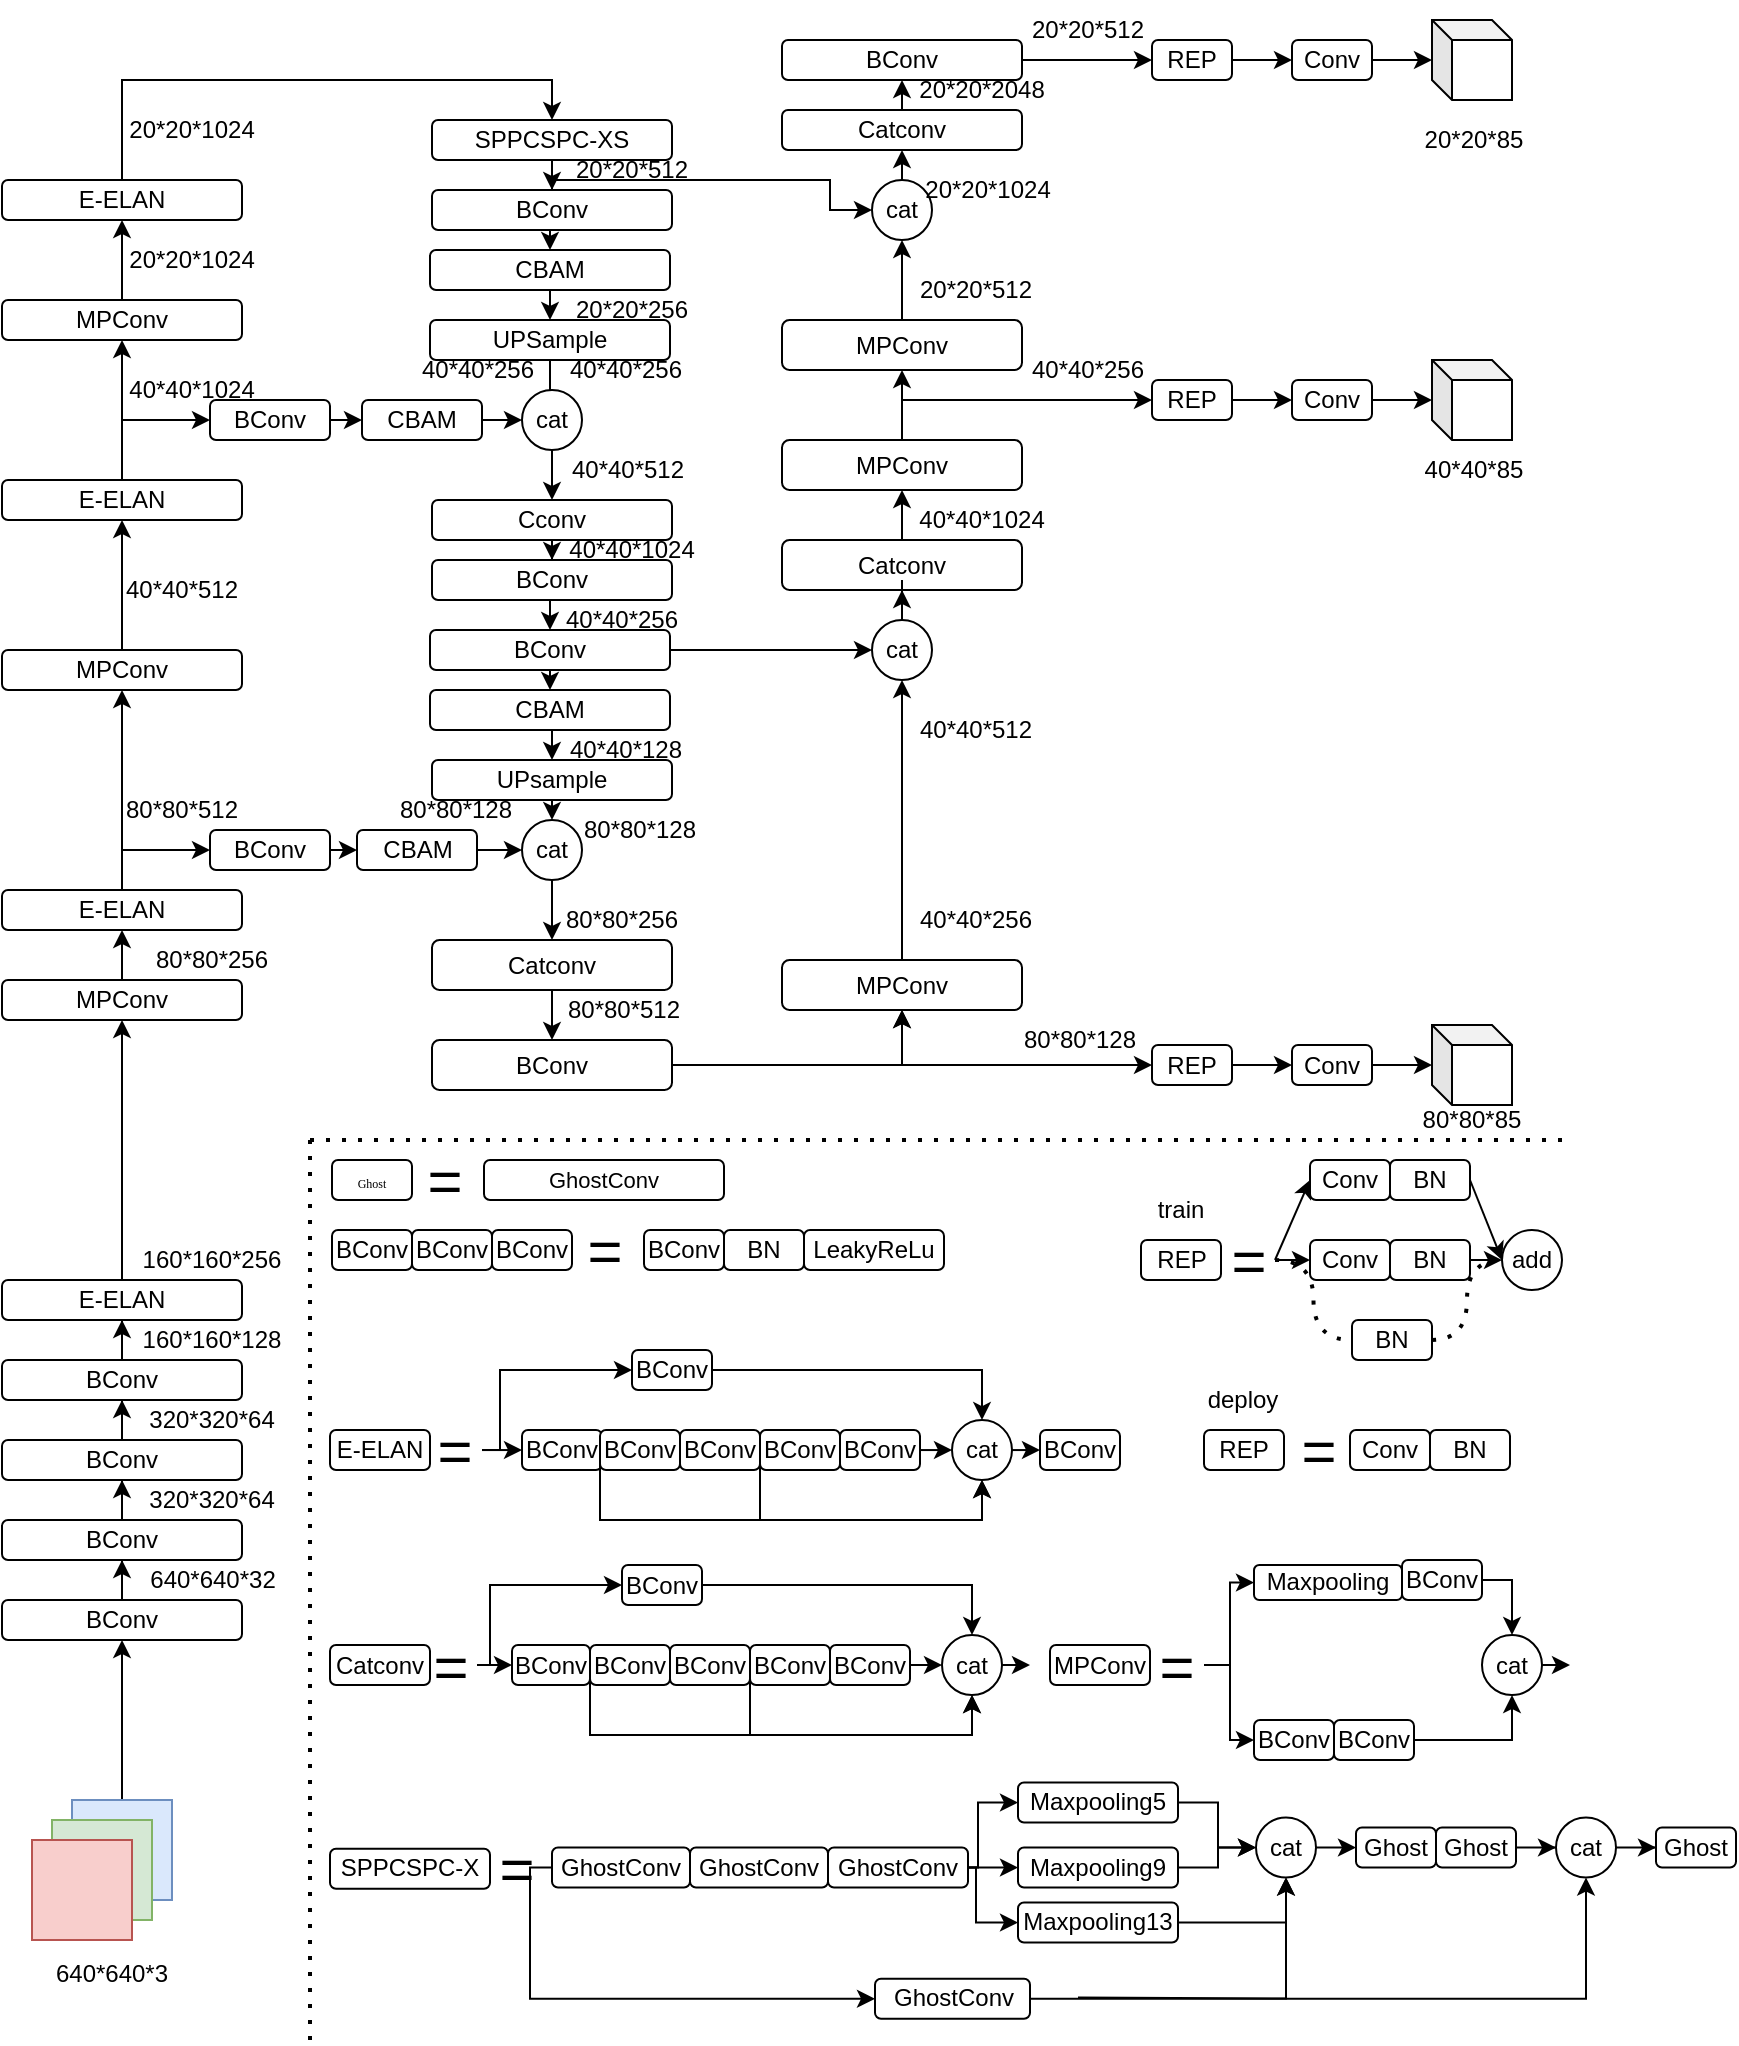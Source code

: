 <mxfile version="20.8.20" type="github">
  <diagram id="i7gGXflLBzXJQ1Onad0F" name="第 1 页">
    <mxGraphModel dx="350" dy="507" grid="1" gridSize="10" guides="1" tooltips="1" connect="1" arrows="1" fold="1" page="1" pageScale="1" pageWidth="827" pageHeight="1169" math="0" shadow="0">
      <root>
        <mxCell id="0" />
        <mxCell id="1" parent="0" />
        <mxCell id="96Z2TRk2g2hctk14bLeR-65" style="edgeStyle=orthogonalEdgeStyle;rounded=0;orthogonalLoop=1;jettySize=auto;html=1;exitX=0.5;exitY=0;exitDx=0;exitDy=0;entryX=0.5;entryY=1;entryDx=0;entryDy=0;" parent="1" source="6hGsSX0xc1QD5v10wT_n-3" target="96Z2TRk2g2hctk14bLeR-2" edge="1">
          <mxGeometry relative="1" as="geometry" />
        </mxCell>
        <mxCell id="6hGsSX0xc1QD5v10wT_n-3" value="" style="whiteSpace=wrap;html=1;aspect=fixed;fillColor=#dae8fc;strokeColor=#6c8ebf;" parent="1" vertex="1">
          <mxGeometry x="71" y="1040" width="50" height="50" as="geometry" />
        </mxCell>
        <mxCell id="6hGsSX0xc1QD5v10wT_n-2" value="" style="whiteSpace=wrap;html=1;aspect=fixed;fillColor=#d5e8d4;strokeColor=#82b366;" parent="1" vertex="1">
          <mxGeometry x="61" y="1050" width="50" height="50" as="geometry" />
        </mxCell>
        <mxCell id="6hGsSX0xc1QD5v10wT_n-1" value="" style="whiteSpace=wrap;html=1;aspect=fixed;fillColor=#f8cecc;strokeColor=#b85450;" parent="1" vertex="1">
          <mxGeometry x="51" y="1060" width="50" height="50" as="geometry" />
        </mxCell>
        <mxCell id="96Z2TRk2g2hctk14bLeR-6" style="edgeStyle=orthogonalEdgeStyle;rounded=0;orthogonalLoop=1;jettySize=auto;html=1;exitX=0.5;exitY=0;exitDx=0;exitDy=0;" parent="1" source="96Z2TRk2g2hctk14bLeR-2" target="96Z2TRk2g2hctk14bLeR-5" edge="1">
          <mxGeometry relative="1" as="geometry" />
        </mxCell>
        <mxCell id="96Z2TRk2g2hctk14bLeR-2" value="BConv" style="rounded=1;whiteSpace=wrap;html=1;" parent="1" vertex="1">
          <mxGeometry x="36" y="940" width="120" height="20" as="geometry" />
        </mxCell>
        <mxCell id="96Z2TRk2g2hctk14bLeR-8" value="" style="edgeStyle=orthogonalEdgeStyle;rounded=0;orthogonalLoop=1;jettySize=auto;html=1;" parent="1" source="96Z2TRk2g2hctk14bLeR-5" target="96Z2TRk2g2hctk14bLeR-7" edge="1">
          <mxGeometry relative="1" as="geometry" />
        </mxCell>
        <mxCell id="96Z2TRk2g2hctk14bLeR-5" value="BConv" style="rounded=1;whiteSpace=wrap;html=1;" parent="1" vertex="1">
          <mxGeometry x="36" y="900" width="120" height="20" as="geometry" />
        </mxCell>
        <mxCell id="96Z2TRk2g2hctk14bLeR-10" style="edgeStyle=orthogonalEdgeStyle;rounded=0;orthogonalLoop=1;jettySize=auto;html=1;exitX=0.5;exitY=0;exitDx=0;exitDy=0;" parent="1" source="96Z2TRk2g2hctk14bLeR-7" target="96Z2TRk2g2hctk14bLeR-9" edge="1">
          <mxGeometry relative="1" as="geometry" />
        </mxCell>
        <mxCell id="96Z2TRk2g2hctk14bLeR-7" value="BConv" style="rounded=1;whiteSpace=wrap;html=1;" parent="1" vertex="1">
          <mxGeometry x="36" y="860" width="120" height="20" as="geometry" />
        </mxCell>
        <mxCell id="96Z2TRk2g2hctk14bLeR-12" style="edgeStyle=orthogonalEdgeStyle;rounded=0;orthogonalLoop=1;jettySize=auto;html=1;exitX=0.5;exitY=0;exitDx=0;exitDy=0;" parent="1" source="96Z2TRk2g2hctk14bLeR-9" target="96Z2TRk2g2hctk14bLeR-11" edge="1">
          <mxGeometry relative="1" as="geometry" />
        </mxCell>
        <mxCell id="96Z2TRk2g2hctk14bLeR-9" value="BConv" style="rounded=1;whiteSpace=wrap;html=1;" parent="1" vertex="1">
          <mxGeometry x="36" y="820" width="120" height="20" as="geometry" />
        </mxCell>
        <mxCell id="96Z2TRk2g2hctk14bLeR-339" style="edgeStyle=orthogonalEdgeStyle;curved=1;rounded=0;orthogonalLoop=1;jettySize=auto;html=1;exitX=0.5;exitY=0;exitDx=0;exitDy=0;entryX=0.5;entryY=1;entryDx=0;entryDy=0;fontSize=12;" parent="1" source="96Z2TRk2g2hctk14bLeR-11" target="96Z2TRk2g2hctk14bLeR-17" edge="1">
          <mxGeometry relative="1" as="geometry" />
        </mxCell>
        <mxCell id="96Z2TRk2g2hctk14bLeR-11" value="E-ELAN" style="rounded=1;whiteSpace=wrap;html=1;" parent="1" vertex="1">
          <mxGeometry x="36" y="780" width="120" height="20" as="geometry" />
        </mxCell>
        <mxCell id="96Z2TRk2g2hctk14bLeR-20" value="" style="edgeStyle=orthogonalEdgeStyle;rounded=0;orthogonalLoop=1;jettySize=auto;html=1;" parent="1" source="96Z2TRk2g2hctk14bLeR-17" target="96Z2TRk2g2hctk14bLeR-19" edge="1">
          <mxGeometry relative="1" as="geometry" />
        </mxCell>
        <mxCell id="96Z2TRk2g2hctk14bLeR-17" value="MPConv" style="rounded=1;whiteSpace=wrap;html=1;" parent="1" vertex="1">
          <mxGeometry x="36" y="630" width="120" height="20" as="geometry" />
        </mxCell>
        <mxCell id="96Z2TRk2g2hctk14bLeR-45" style="edgeStyle=orthogonalEdgeStyle;rounded=0;orthogonalLoop=1;jettySize=auto;html=1;exitX=0.5;exitY=0;exitDx=0;exitDy=0;entryX=0;entryY=0.5;entryDx=0;entryDy=0;" parent="1" source="96Z2TRk2g2hctk14bLeR-19" target="96Z2TRk2g2hctk14bLeR-43" edge="1">
          <mxGeometry relative="1" as="geometry" />
        </mxCell>
        <mxCell id="96Z2TRk2g2hctk14bLeR-284" value="" style="edgeStyle=orthogonalEdgeStyle;rounded=0;orthogonalLoop=1;jettySize=auto;html=1;fontSize=30;" parent="1" source="96Z2TRk2g2hctk14bLeR-19" target="96Z2TRk2g2hctk14bLeR-281" edge="1">
          <mxGeometry relative="1" as="geometry" />
        </mxCell>
        <mxCell id="96Z2TRk2g2hctk14bLeR-19" value="E-ELAN" style="rounded=1;whiteSpace=wrap;html=1;" parent="1" vertex="1">
          <mxGeometry x="36" y="585" width="120" height="20" as="geometry" />
        </mxCell>
        <mxCell id="96Z2TRk2g2hctk14bLeR-36" style="edgeStyle=orthogonalEdgeStyle;rounded=0;orthogonalLoop=1;jettySize=auto;html=1;exitX=0.5;exitY=0;exitDx=0;exitDy=0;entryX=0;entryY=0.5;entryDx=0;entryDy=0;" parent="1" source="96Z2TRk2g2hctk14bLeR-21" target="96Z2TRk2g2hctk14bLeR-40" edge="1">
          <mxGeometry relative="1" as="geometry">
            <mxPoint x="221" y="410" as="targetPoint" />
          </mxGeometry>
        </mxCell>
        <mxCell id="96Z2TRk2g2hctk14bLeR-41" style="edgeStyle=orthogonalEdgeStyle;rounded=0;orthogonalLoop=1;jettySize=auto;html=1;exitX=0.5;exitY=0;exitDx=0;exitDy=0;entryX=0.5;entryY=1;entryDx=0;entryDy=0;" parent="1" source="96Z2TRk2g2hctk14bLeR-21" target="96Z2TRk2g2hctk14bLeR-23" edge="1">
          <mxGeometry relative="1" as="geometry" />
        </mxCell>
        <mxCell id="96Z2TRk2g2hctk14bLeR-21" value="E-ELAN" style="rounded=1;whiteSpace=wrap;html=1;" parent="1" vertex="1">
          <mxGeometry x="36" y="380" width="120" height="20" as="geometry" />
        </mxCell>
        <mxCell id="96Z2TRk2g2hctk14bLeR-26" style="edgeStyle=orthogonalEdgeStyle;rounded=0;orthogonalLoop=1;jettySize=auto;html=1;exitX=0.5;exitY=0;exitDx=0;exitDy=0;" parent="1" source="96Z2TRk2g2hctk14bLeR-23" target="96Z2TRk2g2hctk14bLeR-25" edge="1">
          <mxGeometry relative="1" as="geometry" />
        </mxCell>
        <mxCell id="96Z2TRk2g2hctk14bLeR-23" value="MPConv" style="rounded=1;whiteSpace=wrap;html=1;" parent="1" vertex="1">
          <mxGeometry x="36" y="290" width="120" height="20" as="geometry" />
        </mxCell>
        <mxCell id="96Z2TRk2g2hctk14bLeR-29" style="edgeStyle=orthogonalEdgeStyle;rounded=0;orthogonalLoop=1;jettySize=auto;html=1;exitX=0.5;exitY=0;exitDx=0;exitDy=0;entryX=0.5;entryY=0;entryDx=0;entryDy=0;" parent="1" source="96Z2TRk2g2hctk14bLeR-25" target="96Z2TRk2g2hctk14bLeR-28" edge="1">
          <mxGeometry relative="1" as="geometry">
            <mxPoint x="311" y="260" as="targetPoint" />
          </mxGeometry>
        </mxCell>
        <mxCell id="96Z2TRk2g2hctk14bLeR-25" value="E-ELAN" style="rounded=1;whiteSpace=wrap;html=1;" parent="1" vertex="1">
          <mxGeometry x="36" y="230" width="120" height="20" as="geometry" />
        </mxCell>
        <mxCell id="96Z2TRk2g2hctk14bLeR-31" style="edgeStyle=orthogonalEdgeStyle;rounded=0;orthogonalLoop=1;jettySize=auto;html=1;exitX=0.5;exitY=1;exitDx=0;exitDy=0;" parent="1" source="96Z2TRk2g2hctk14bLeR-28" target="96Z2TRk2g2hctk14bLeR-30" edge="1">
          <mxGeometry relative="1" as="geometry" />
        </mxCell>
        <mxCell id="96Z2TRk2g2hctk14bLeR-73" style="edgeStyle=orthogonalEdgeStyle;rounded=0;orthogonalLoop=1;jettySize=auto;html=1;exitX=0.5;exitY=0;exitDx=0;exitDy=0;entryX=0;entryY=0.5;entryDx=0;entryDy=0;startArrow=none;" parent="1" source="96Z2TRk2g2hctk14bLeR-30" target="96Z2TRk2g2hctk14bLeR-71" edge="1">
          <mxGeometry relative="1" as="geometry">
            <Array as="points">
              <mxPoint x="311" y="230" />
              <mxPoint x="450" y="230" />
              <mxPoint x="450" y="245" />
            </Array>
          </mxGeometry>
        </mxCell>
        <mxCell id="96Z2TRk2g2hctk14bLeR-28" value="SPPCSPC-XS" style="rounded=1;whiteSpace=wrap;html=1;" parent="1" vertex="1">
          <mxGeometry x="251" y="200" width="120" height="20" as="geometry" />
        </mxCell>
        <mxCell id="a6rZ2WNsQKCH5PQ9cZ_o-14" style="edgeStyle=orthogonalEdgeStyle;rounded=0;orthogonalLoop=1;jettySize=auto;html=1;exitX=0.5;exitY=1;exitDx=0;exitDy=0;entryX=0.5;entryY=0;entryDx=0;entryDy=0;fontFamily=Tahoma;fontSize=6;" parent="1" source="96Z2TRk2g2hctk14bLeR-30" target="a6rZ2WNsQKCH5PQ9cZ_o-13" edge="1">
          <mxGeometry relative="1" as="geometry" />
        </mxCell>
        <mxCell id="96Z2TRk2g2hctk14bLeR-30" value="BConv" style="rounded=1;whiteSpace=wrap;html=1;" parent="1" vertex="1">
          <mxGeometry x="251" y="235" width="120" height="20" as="geometry" />
        </mxCell>
        <mxCell id="96Z2TRk2g2hctk14bLeR-38" value="" style="edgeStyle=orthogonalEdgeStyle;rounded=0;orthogonalLoop=1;jettySize=auto;html=1;" parent="1" source="96Z2TRk2g2hctk14bLeR-32" target="96Z2TRk2g2hctk14bLeR-37" edge="1">
          <mxGeometry relative="1" as="geometry" />
        </mxCell>
        <mxCell id="96Z2TRk2g2hctk14bLeR-32" value="UPSample" style="rounded=1;whiteSpace=wrap;html=1;" parent="1" vertex="1">
          <mxGeometry x="250" y="300" width="120" height="20" as="geometry" />
        </mxCell>
        <mxCell id="96Z2TRk2g2hctk14bLeR-50" value="" style="edgeStyle=orthogonalEdgeStyle;rounded=0;orthogonalLoop=1;jettySize=auto;html=1;" parent="1" source="96Z2TRk2g2hctk14bLeR-37" target="96Z2TRk2g2hctk14bLeR-49" edge="1">
          <mxGeometry relative="1" as="geometry" />
        </mxCell>
        <mxCell id="96Z2TRk2g2hctk14bLeR-37" value="cat" style="ellipse;whiteSpace=wrap;html=1;rounded=1;" parent="1" vertex="1">
          <mxGeometry x="296" y="335" width="30" height="30" as="geometry" />
        </mxCell>
        <mxCell id="a6rZ2WNsQKCH5PQ9cZ_o-5" style="edgeStyle=orthogonalEdgeStyle;rounded=0;orthogonalLoop=1;jettySize=auto;html=1;exitX=1;exitY=0.5;exitDx=0;exitDy=0;entryX=0;entryY=0.5;entryDx=0;entryDy=0;fontFamily=Tahoma;fontSize=6;" parent="1" source="96Z2TRk2g2hctk14bLeR-40" target="a6rZ2WNsQKCH5PQ9cZ_o-4" edge="1">
          <mxGeometry relative="1" as="geometry" />
        </mxCell>
        <mxCell id="96Z2TRk2g2hctk14bLeR-40" value="BConv" style="rounded=1;whiteSpace=wrap;html=1;" parent="1" vertex="1">
          <mxGeometry x="140" y="340" width="60" height="20" as="geometry" />
        </mxCell>
        <mxCell id="a6rZ2WNsQKCH5PQ9cZ_o-2" style="edgeStyle=orthogonalEdgeStyle;rounded=0;orthogonalLoop=1;jettySize=auto;html=1;exitX=1;exitY=0.5;exitDx=0;exitDy=0;entryX=0;entryY=0.5;entryDx=0;entryDy=0;fontFamily=Tahoma;fontSize=6;" parent="1" source="96Z2TRk2g2hctk14bLeR-43" target="a6rZ2WNsQKCH5PQ9cZ_o-1" edge="1">
          <mxGeometry relative="1" as="geometry" />
        </mxCell>
        <mxCell id="96Z2TRk2g2hctk14bLeR-43" value="BConv" style="rounded=1;whiteSpace=wrap;html=1;" parent="1" vertex="1">
          <mxGeometry x="140" y="555" width="60" height="20" as="geometry" />
        </mxCell>
        <mxCell id="96Z2TRk2g2hctk14bLeR-67" value="" style="edgeStyle=orthogonalEdgeStyle;rounded=0;orthogonalLoop=1;jettySize=auto;html=1;" parent="1" source="96Z2TRk2g2hctk14bLeR-48" target="96Z2TRk2g2hctk14bLeR-66" edge="1">
          <mxGeometry relative="1" as="geometry" />
        </mxCell>
        <mxCell id="96Z2TRk2g2hctk14bLeR-48" value="cat" style="ellipse;whiteSpace=wrap;html=1;rounded=1;" parent="1" vertex="1">
          <mxGeometry x="296" y="550" width="30" height="30" as="geometry" />
        </mxCell>
        <mxCell id="96Z2TRk2g2hctk14bLeR-53" value="" style="edgeStyle=orthogonalEdgeStyle;rounded=0;orthogonalLoop=1;jettySize=auto;html=1;entryX=0.5;entryY=0;entryDx=0;entryDy=0;" parent="1" source="96Z2TRk2g2hctk14bLeR-49" target="96Z2TRk2g2hctk14bLeR-55" edge="1">
          <mxGeometry relative="1" as="geometry">
            <mxPoint x="311" y="430" as="targetPoint" />
          </mxGeometry>
        </mxCell>
        <mxCell id="96Z2TRk2g2hctk14bLeR-49" value="Cconv" style="rounded=1;whiteSpace=wrap;html=1;" parent="1" vertex="1">
          <mxGeometry x="251" y="390" width="120" height="20" as="geometry" />
        </mxCell>
        <mxCell id="96Z2TRk2g2hctk14bLeR-91" value="" style="edgeStyle=orthogonalEdgeStyle;rounded=0;orthogonalLoop=1;jettySize=auto;html=1;" parent="1" source="96Z2TRk2g2hctk14bLeR-54" target="96Z2TRk2g2hctk14bLeR-89" edge="1">
          <mxGeometry relative="1" as="geometry" />
        </mxCell>
        <mxCell id="a6rZ2WNsQKCH5PQ9cZ_o-11" style="edgeStyle=orthogonalEdgeStyle;rounded=0;orthogonalLoop=1;jettySize=auto;html=1;exitX=0.5;exitY=1;exitDx=0;exitDy=0;entryX=0.5;entryY=0;entryDx=0;entryDy=0;fontFamily=Tahoma;fontSize=6;" parent="1" source="96Z2TRk2g2hctk14bLeR-54" target="a6rZ2WNsQKCH5PQ9cZ_o-10" edge="1">
          <mxGeometry relative="1" as="geometry" />
        </mxCell>
        <mxCell id="96Z2TRk2g2hctk14bLeR-54" value="BConv" style="rounded=1;whiteSpace=wrap;html=1;" parent="1" vertex="1">
          <mxGeometry x="250" y="455" width="120" height="20" as="geometry" />
        </mxCell>
        <mxCell id="96Z2TRk2g2hctk14bLeR-56" style="edgeStyle=orthogonalEdgeStyle;rounded=0;orthogonalLoop=1;jettySize=auto;html=1;exitX=0.5;exitY=1;exitDx=0;exitDy=0;entryX=0.5;entryY=0;entryDx=0;entryDy=0;" parent="1" source="96Z2TRk2g2hctk14bLeR-55" target="96Z2TRk2g2hctk14bLeR-54" edge="1">
          <mxGeometry relative="1" as="geometry" />
        </mxCell>
        <mxCell id="96Z2TRk2g2hctk14bLeR-55" value="BConv" style="rounded=1;whiteSpace=wrap;html=1;" parent="1" vertex="1">
          <mxGeometry x="251" y="420" width="120" height="20" as="geometry" />
        </mxCell>
        <mxCell id="a6rZ2WNsQKCH5PQ9cZ_o-20" style="edgeStyle=orthogonalEdgeStyle;rounded=0;orthogonalLoop=1;jettySize=auto;html=1;exitX=0.5;exitY=1;exitDx=0;exitDy=0;entryX=0.5;entryY=0;entryDx=0;entryDy=0;fontFamily=Tahoma;fontSize=6;" parent="1" source="96Z2TRk2g2hctk14bLeR-60" target="96Z2TRk2g2hctk14bLeR-48" edge="1">
          <mxGeometry relative="1" as="geometry" />
        </mxCell>
        <mxCell id="96Z2TRk2g2hctk14bLeR-60" value="UPsample" style="rounded=1;whiteSpace=wrap;html=1;" parent="1" vertex="1">
          <mxGeometry x="251" y="520" width="120" height="20" as="geometry" />
        </mxCell>
        <mxCell id="96Z2TRk2g2hctk14bLeR-69" value="" style="edgeStyle=orthogonalEdgeStyle;rounded=0;orthogonalLoop=1;jettySize=auto;html=1;" parent="1" source="96Z2TRk2g2hctk14bLeR-66" target="96Z2TRk2g2hctk14bLeR-68" edge="1">
          <mxGeometry relative="1" as="geometry" />
        </mxCell>
        <mxCell id="96Z2TRk2g2hctk14bLeR-66" value="Catconv" style="whiteSpace=wrap;html=1;rounded=1;" parent="1" vertex="1">
          <mxGeometry x="251" y="610" width="120" height="25" as="geometry" />
        </mxCell>
        <mxCell id="96Z2TRk2g2hctk14bLeR-93" style="edgeStyle=orthogonalEdgeStyle;rounded=0;orthogonalLoop=1;jettySize=auto;html=1;exitX=1;exitY=0.5;exitDx=0;exitDy=0;entryX=0.5;entryY=1;entryDx=0;entryDy=0;" parent="1" source="96Z2TRk2g2hctk14bLeR-68" target="96Z2TRk2g2hctk14bLeR-83" edge="1">
          <mxGeometry relative="1" as="geometry" />
        </mxCell>
        <mxCell id="96Z2TRk2g2hctk14bLeR-102" value="" style="edgeStyle=orthogonalEdgeStyle;rounded=0;orthogonalLoop=1;jettySize=auto;html=1;" parent="1" source="96Z2TRk2g2hctk14bLeR-68" target="96Z2TRk2g2hctk14bLeR-83" edge="1">
          <mxGeometry relative="1" as="geometry" />
        </mxCell>
        <mxCell id="96Z2TRk2g2hctk14bLeR-105" style="edgeStyle=orthogonalEdgeStyle;rounded=0;orthogonalLoop=1;jettySize=auto;html=1;exitX=1;exitY=0.5;exitDx=0;exitDy=0;entryX=0;entryY=0.5;entryDx=0;entryDy=0;" parent="1" source="96Z2TRk2g2hctk14bLeR-68" target="96Z2TRk2g2hctk14bLeR-101" edge="1">
          <mxGeometry relative="1" as="geometry" />
        </mxCell>
        <mxCell id="96Z2TRk2g2hctk14bLeR-68" value="BConv" style="whiteSpace=wrap;html=1;rounded=1;" parent="1" vertex="1">
          <mxGeometry x="251" y="660" width="120" height="25" as="geometry" />
        </mxCell>
        <mxCell id="96Z2TRk2g2hctk14bLeR-96" style="edgeStyle=orthogonalEdgeStyle;rounded=0;orthogonalLoop=1;jettySize=auto;html=1;exitX=0.5;exitY=0;exitDx=0;exitDy=0;entryX=0.5;entryY=1;entryDx=0;entryDy=0;" parent="1" source="96Z2TRk2g2hctk14bLeR-71" target="96Z2TRk2g2hctk14bLeR-94" edge="1">
          <mxGeometry relative="1" as="geometry" />
        </mxCell>
        <mxCell id="96Z2TRk2g2hctk14bLeR-71" value="cat" style="ellipse;whiteSpace=wrap;html=1;rounded=1;" parent="1" vertex="1">
          <mxGeometry x="471" y="230" width="30" height="30" as="geometry" />
        </mxCell>
        <mxCell id="96Z2TRk2g2hctk14bLeR-78" value="" style="edgeStyle=orthogonalEdgeStyle;rounded=0;orthogonalLoop=1;jettySize=auto;html=1;" parent="1" source="96Z2TRk2g2hctk14bLeR-76" target="96Z2TRk2g2hctk14bLeR-71" edge="1">
          <mxGeometry relative="1" as="geometry" />
        </mxCell>
        <mxCell id="96Z2TRk2g2hctk14bLeR-76" value="MPConv" style="whiteSpace=wrap;html=1;rounded=1;" parent="1" vertex="1">
          <mxGeometry x="426" y="300" width="120" height="25" as="geometry" />
        </mxCell>
        <mxCell id="96Z2TRk2g2hctk14bLeR-84" value="" style="edgeStyle=orthogonalEdgeStyle;rounded=0;orthogonalLoop=1;jettySize=auto;html=1;" parent="1" source="96Z2TRk2g2hctk14bLeR-81" target="96Z2TRk2g2hctk14bLeR-76" edge="1">
          <mxGeometry relative="1" as="geometry" />
        </mxCell>
        <mxCell id="96Z2TRk2g2hctk14bLeR-106" style="edgeStyle=orthogonalEdgeStyle;rounded=0;orthogonalLoop=1;jettySize=auto;html=1;exitX=0.5;exitY=0;exitDx=0;exitDy=0;entryX=0;entryY=0.5;entryDx=0;entryDy=0;" parent="1" source="96Z2TRk2g2hctk14bLeR-81" target="96Z2TRk2g2hctk14bLeR-100" edge="1">
          <mxGeometry relative="1" as="geometry" />
        </mxCell>
        <mxCell id="96Z2TRk2g2hctk14bLeR-81" value="MPConv" style="whiteSpace=wrap;html=1;rounded=1;" parent="1" vertex="1">
          <mxGeometry x="426" y="360" width="120" height="25" as="geometry" />
        </mxCell>
        <mxCell id="96Z2TRk2g2hctk14bLeR-88" value="" style="edgeStyle=orthogonalEdgeStyle;rounded=0;orthogonalLoop=1;jettySize=auto;html=1;" parent="1" source="96Z2TRk2g2hctk14bLeR-82" target="96Z2TRk2g2hctk14bLeR-81" edge="1">
          <mxGeometry relative="1" as="geometry" />
        </mxCell>
        <mxCell id="96Z2TRk2g2hctk14bLeR-82" value="Catconv" style="whiteSpace=wrap;html=1;rounded=1;" parent="1" vertex="1">
          <mxGeometry x="426" y="410" width="120" height="25" as="geometry" />
        </mxCell>
        <mxCell id="96Z2TRk2g2hctk14bLeR-92" style="edgeStyle=orthogonalEdgeStyle;rounded=0;orthogonalLoop=1;jettySize=auto;html=1;exitX=0.5;exitY=0;exitDx=0;exitDy=0;entryX=0.5;entryY=1;entryDx=0;entryDy=0;" parent="1" source="96Z2TRk2g2hctk14bLeR-83" target="96Z2TRk2g2hctk14bLeR-89" edge="1">
          <mxGeometry relative="1" as="geometry" />
        </mxCell>
        <mxCell id="96Z2TRk2g2hctk14bLeR-83" value="MPConv" style="whiteSpace=wrap;html=1;rounded=1;" parent="1" vertex="1">
          <mxGeometry x="426" y="620" width="120" height="25" as="geometry" />
        </mxCell>
        <mxCell id="96Z2TRk2g2hctk14bLeR-90" value="" style="edgeStyle=orthogonalEdgeStyle;rounded=0;orthogonalLoop=1;jettySize=auto;html=1;" parent="1" source="96Z2TRk2g2hctk14bLeR-89" target="96Z2TRk2g2hctk14bLeR-82" edge="1">
          <mxGeometry relative="1" as="geometry" />
        </mxCell>
        <mxCell id="96Z2TRk2g2hctk14bLeR-89" value="cat" style="ellipse;whiteSpace=wrap;html=1;rounded=1;" parent="1" vertex="1">
          <mxGeometry x="471" y="450" width="30" height="30" as="geometry" />
        </mxCell>
        <mxCell id="96Z2TRk2g2hctk14bLeR-97" style="edgeStyle=orthogonalEdgeStyle;rounded=0;orthogonalLoop=1;jettySize=auto;html=1;exitX=0.5;exitY=0;exitDx=0;exitDy=0;entryX=0.5;entryY=1;entryDx=0;entryDy=0;" parent="1" source="96Z2TRk2g2hctk14bLeR-94" target="96Z2TRk2g2hctk14bLeR-95" edge="1">
          <mxGeometry relative="1" as="geometry" />
        </mxCell>
        <mxCell id="96Z2TRk2g2hctk14bLeR-94" value="Catconv" style="rounded=1;whiteSpace=wrap;html=1;" parent="1" vertex="1">
          <mxGeometry x="426" y="195" width="120" height="20" as="geometry" />
        </mxCell>
        <mxCell id="96Z2TRk2g2hctk14bLeR-99" style="edgeStyle=orthogonalEdgeStyle;rounded=0;orthogonalLoop=1;jettySize=auto;html=1;exitX=1;exitY=0.5;exitDx=0;exitDy=0;entryX=0;entryY=0.5;entryDx=0;entryDy=0;" parent="1" source="96Z2TRk2g2hctk14bLeR-95" target="96Z2TRk2g2hctk14bLeR-98" edge="1">
          <mxGeometry relative="1" as="geometry" />
        </mxCell>
        <mxCell id="96Z2TRk2g2hctk14bLeR-95" value="BConv" style="rounded=1;whiteSpace=wrap;html=1;" parent="1" vertex="1">
          <mxGeometry x="426" y="160" width="120" height="20" as="geometry" />
        </mxCell>
        <mxCell id="96Z2TRk2g2hctk14bLeR-108" value="" style="edgeStyle=orthogonalEdgeStyle;rounded=0;orthogonalLoop=1;jettySize=auto;html=1;" parent="1" source="96Z2TRk2g2hctk14bLeR-98" target="96Z2TRk2g2hctk14bLeR-107" edge="1">
          <mxGeometry relative="1" as="geometry" />
        </mxCell>
        <mxCell id="96Z2TRk2g2hctk14bLeR-98" value="REP" style="rounded=1;whiteSpace=wrap;html=1;" parent="1" vertex="1">
          <mxGeometry x="611" y="160" width="40" height="20" as="geometry" />
        </mxCell>
        <mxCell id="96Z2TRk2g2hctk14bLeR-110" value="" style="edgeStyle=orthogonalEdgeStyle;rounded=0;orthogonalLoop=1;jettySize=auto;html=1;" parent="1" source="96Z2TRk2g2hctk14bLeR-100" target="96Z2TRk2g2hctk14bLeR-109" edge="1">
          <mxGeometry relative="1" as="geometry" />
        </mxCell>
        <mxCell id="96Z2TRk2g2hctk14bLeR-100" value="REP" style="rounded=1;whiteSpace=wrap;html=1;" parent="1" vertex="1">
          <mxGeometry x="611" y="330" width="40" height="20" as="geometry" />
        </mxCell>
        <mxCell id="96Z2TRk2g2hctk14bLeR-113" value="" style="edgeStyle=orthogonalEdgeStyle;rounded=0;orthogonalLoop=1;jettySize=auto;html=1;" parent="1" source="96Z2TRk2g2hctk14bLeR-101" target="96Z2TRk2g2hctk14bLeR-111" edge="1">
          <mxGeometry relative="1" as="geometry" />
        </mxCell>
        <mxCell id="96Z2TRk2g2hctk14bLeR-101" value="REP" style="rounded=1;whiteSpace=wrap;html=1;" parent="1" vertex="1">
          <mxGeometry x="611" y="662.5" width="40" height="20" as="geometry" />
        </mxCell>
        <mxCell id="96Z2TRk2g2hctk14bLeR-141" value="" style="edgeStyle=orthogonalEdgeStyle;rounded=0;orthogonalLoop=1;jettySize=auto;html=1;" parent="1" source="96Z2TRk2g2hctk14bLeR-107" target="96Z2TRk2g2hctk14bLeR-117" edge="1">
          <mxGeometry relative="1" as="geometry" />
        </mxCell>
        <mxCell id="96Z2TRk2g2hctk14bLeR-107" value="Conv" style="rounded=1;whiteSpace=wrap;html=1;" parent="1" vertex="1">
          <mxGeometry x="681" y="160" width="40" height="20" as="geometry" />
        </mxCell>
        <mxCell id="96Z2TRk2g2hctk14bLeR-119" value="" style="edgeStyle=orthogonalEdgeStyle;rounded=0;orthogonalLoop=1;jettySize=auto;html=1;" parent="1" source="96Z2TRk2g2hctk14bLeR-109" target="96Z2TRk2g2hctk14bLeR-118" edge="1">
          <mxGeometry relative="1" as="geometry" />
        </mxCell>
        <mxCell id="96Z2TRk2g2hctk14bLeR-109" value="Conv" style="rounded=1;whiteSpace=wrap;html=1;" parent="1" vertex="1">
          <mxGeometry x="681" y="330" width="40" height="20" as="geometry" />
        </mxCell>
        <mxCell id="96Z2TRk2g2hctk14bLeR-121" value="" style="edgeStyle=orthogonalEdgeStyle;rounded=0;orthogonalLoop=1;jettySize=auto;html=1;" parent="1" source="96Z2TRk2g2hctk14bLeR-111" target="96Z2TRk2g2hctk14bLeR-120" edge="1">
          <mxGeometry relative="1" as="geometry" />
        </mxCell>
        <mxCell id="96Z2TRk2g2hctk14bLeR-111" value="Conv" style="rounded=1;whiteSpace=wrap;html=1;" parent="1" vertex="1">
          <mxGeometry x="681" y="662.5" width="40" height="20" as="geometry" />
        </mxCell>
        <mxCell id="96Z2TRk2g2hctk14bLeR-117" value="" style="shape=cube;whiteSpace=wrap;html=1;boundedLbl=1;backgroundOutline=1;darkOpacity=0.05;darkOpacity2=0.1;size=10;fontStyle=1" parent="1" vertex="1">
          <mxGeometry x="751" y="150" width="40" height="40" as="geometry" />
        </mxCell>
        <mxCell id="96Z2TRk2g2hctk14bLeR-118" value="" style="shape=cube;whiteSpace=wrap;html=1;boundedLbl=1;backgroundOutline=1;darkOpacity=0.05;darkOpacity2=0.1;size=10;" parent="1" vertex="1">
          <mxGeometry x="751" y="320" width="40" height="40" as="geometry" />
        </mxCell>
        <mxCell id="96Z2TRk2g2hctk14bLeR-120" value="" style="shape=cube;whiteSpace=wrap;html=1;boundedLbl=1;backgroundOutline=1;darkOpacity=0.05;darkOpacity2=0.1;size=10;" parent="1" vertex="1">
          <mxGeometry x="751" y="652.5" width="40" height="40" as="geometry" />
        </mxCell>
        <mxCell id="96Z2TRk2g2hctk14bLeR-129" value="" style="endArrow=none;dashed=1;html=1;dashPattern=1 3;strokeWidth=2;rounded=0;" parent="1" edge="1">
          <mxGeometry width="50" height="50" relative="1" as="geometry">
            <mxPoint x="190" y="1160" as="sourcePoint" />
            <mxPoint x="190" y="710" as="targetPoint" />
            <Array as="points" />
          </mxGeometry>
        </mxCell>
        <mxCell id="96Z2TRk2g2hctk14bLeR-130" value="" style="endArrow=none;dashed=1;html=1;dashPattern=1 3;strokeWidth=2;rounded=0;" parent="1" edge="1">
          <mxGeometry width="50" height="50" relative="1" as="geometry">
            <mxPoint x="190" y="710" as="sourcePoint" />
            <mxPoint x="820" y="710" as="targetPoint" />
          </mxGeometry>
        </mxCell>
        <mxCell id="96Z2TRk2g2hctk14bLeR-131" value="BConv" style="rounded=1;whiteSpace=wrap;html=1;" parent="1" vertex="1">
          <mxGeometry x="201" y="755" width="40" height="20" as="geometry" />
        </mxCell>
        <mxCell id="96Z2TRk2g2hctk14bLeR-132" value="BConv" style="rounded=1;whiteSpace=wrap;html=1;" parent="1" vertex="1">
          <mxGeometry x="241" y="755" width="40" height="20" as="geometry" />
        </mxCell>
        <mxCell id="96Z2TRk2g2hctk14bLeR-133" value="BConv" style="rounded=1;whiteSpace=wrap;html=1;" parent="1" vertex="1">
          <mxGeometry x="281" y="755" width="40" height="20" as="geometry" />
        </mxCell>
        <mxCell id="96Z2TRk2g2hctk14bLeR-136" value="BConv" style="rounded=1;whiteSpace=wrap;html=1;" parent="1" vertex="1">
          <mxGeometry x="357" y="755" width="40" height="20" as="geometry" />
        </mxCell>
        <mxCell id="96Z2TRk2g2hctk14bLeR-137" value="BN" style="rounded=1;whiteSpace=wrap;html=1;" parent="1" vertex="1">
          <mxGeometry x="397" y="755" width="40" height="20" as="geometry" />
        </mxCell>
        <mxCell id="96Z2TRk2g2hctk14bLeR-138" value="LeakyReLu" style="rounded=1;whiteSpace=wrap;html=1;" parent="1" vertex="1">
          <mxGeometry x="437" y="755" width="70" height="20" as="geometry" />
        </mxCell>
        <mxCell id="96Z2TRk2g2hctk14bLeR-142" value="E-ELAN" style="rounded=1;whiteSpace=wrap;html=1;" parent="1" vertex="1">
          <mxGeometry x="200" y="855.03" width="50" height="20" as="geometry" />
        </mxCell>
        <mxCell id="96Z2TRk2g2hctk14bLeR-143" value="BConv" style="rounded=1;whiteSpace=wrap;html=1;" parent="1" vertex="1">
          <mxGeometry x="296" y="855.03" width="40" height="20" as="geometry" />
        </mxCell>
        <mxCell id="96Z2TRk2g2hctk14bLeR-145" value="BConv" style="rounded=1;whiteSpace=wrap;html=1;" parent="1" vertex="1">
          <mxGeometry x="555" y="855.03" width="40" height="20" as="geometry" />
        </mxCell>
        <mxCell id="96Z2TRk2g2hctk14bLeR-159" style="edgeStyle=orthogonalEdgeStyle;rounded=0;orthogonalLoop=1;jettySize=auto;html=1;exitX=1;exitY=0.5;exitDx=0;exitDy=0;entryX=0.5;entryY=0;entryDx=0;entryDy=0;" parent="1" source="96Z2TRk2g2hctk14bLeR-146" target="96Z2TRk2g2hctk14bLeR-156" edge="1">
          <mxGeometry relative="1" as="geometry" />
        </mxCell>
        <mxCell id="96Z2TRk2g2hctk14bLeR-146" value="BConv" style="rounded=1;whiteSpace=wrap;html=1;" parent="1" vertex="1">
          <mxGeometry x="351" y="815.03" width="40" height="20" as="geometry" />
        </mxCell>
        <mxCell id="96Z2TRk2g2hctk14bLeR-157" style="edgeStyle=orthogonalEdgeStyle;rounded=0;orthogonalLoop=1;jettySize=auto;html=1;exitX=1;exitY=0.5;exitDx=0;exitDy=0;entryX=0;entryY=0.5;entryDx=0;entryDy=0;" parent="1" source="96Z2TRk2g2hctk14bLeR-147" target="96Z2TRk2g2hctk14bLeR-156" edge="1">
          <mxGeometry relative="1" as="geometry" />
        </mxCell>
        <mxCell id="96Z2TRk2g2hctk14bLeR-147" value="BConv" style="rounded=1;whiteSpace=wrap;html=1;" parent="1" vertex="1">
          <mxGeometry x="455" y="855.03" width="40" height="20" as="geometry" />
        </mxCell>
        <mxCell id="96Z2TRk2g2hctk14bLeR-162" style="edgeStyle=orthogonalEdgeStyle;rounded=0;orthogonalLoop=1;jettySize=auto;html=1;exitX=0;exitY=0.5;exitDx=0;exitDy=0;entryX=0.5;entryY=1;entryDx=0;entryDy=0;" parent="1" source="96Z2TRk2g2hctk14bLeR-148" target="96Z2TRk2g2hctk14bLeR-156" edge="1">
          <mxGeometry relative="1" as="geometry">
            <mxPoint x="415" y="895.03" as="targetPoint" />
            <Array as="points">
              <mxPoint x="415" y="900.03" />
              <mxPoint x="526" y="900.03" />
            </Array>
          </mxGeometry>
        </mxCell>
        <mxCell id="96Z2TRk2g2hctk14bLeR-148" value="BConv" style="rounded=1;whiteSpace=wrap;html=1;" parent="1" vertex="1">
          <mxGeometry x="415" y="855.03" width="40" height="20" as="geometry" />
        </mxCell>
        <mxCell id="96Z2TRk2g2hctk14bLeR-149" value="BConv" style="rounded=1;whiteSpace=wrap;html=1;" parent="1" vertex="1">
          <mxGeometry x="375" y="855.03" width="40" height="20" as="geometry" />
        </mxCell>
        <mxCell id="96Z2TRk2g2hctk14bLeR-160" style="edgeStyle=orthogonalEdgeStyle;rounded=0;orthogonalLoop=1;jettySize=auto;html=1;exitX=0;exitY=0.5;exitDx=0;exitDy=0;entryX=0.5;entryY=1;entryDx=0;entryDy=0;" parent="1" source="96Z2TRk2g2hctk14bLeR-150" target="96Z2TRk2g2hctk14bLeR-156" edge="1">
          <mxGeometry relative="1" as="geometry">
            <Array as="points">
              <mxPoint x="335" y="900.03" />
              <mxPoint x="526" y="900.03" />
            </Array>
          </mxGeometry>
        </mxCell>
        <mxCell id="96Z2TRk2g2hctk14bLeR-150" value="BConv" style="rounded=1;whiteSpace=wrap;html=1;" parent="1" vertex="1">
          <mxGeometry x="335" y="855.03" width="40" height="20" as="geometry" />
        </mxCell>
        <mxCell id="96Z2TRk2g2hctk14bLeR-158" style="edgeStyle=orthogonalEdgeStyle;rounded=0;orthogonalLoop=1;jettySize=auto;html=1;exitX=1;exitY=0.5;exitDx=0;exitDy=0;entryX=0;entryY=0.5;entryDx=0;entryDy=0;" parent="1" source="96Z2TRk2g2hctk14bLeR-156" target="96Z2TRk2g2hctk14bLeR-145" edge="1">
          <mxGeometry relative="1" as="geometry" />
        </mxCell>
        <mxCell id="96Z2TRk2g2hctk14bLeR-156" value="cat" style="ellipse;whiteSpace=wrap;html=1;rounded=1;" parent="1" vertex="1">
          <mxGeometry x="511" y="850.03" width="30" height="30" as="geometry" />
        </mxCell>
        <mxCell id="96Z2TRk2g2hctk14bLeR-181" value="Catconv" style="rounded=1;whiteSpace=wrap;html=1;" parent="1" vertex="1">
          <mxGeometry x="200" y="962.5" width="50" height="20" as="geometry" />
        </mxCell>
        <mxCell id="96Z2TRk2g2hctk14bLeR-182" value="BConv" style="rounded=1;whiteSpace=wrap;html=1;" parent="1" vertex="1">
          <mxGeometry x="291" y="962.5" width="39" height="20" as="geometry" />
        </mxCell>
        <mxCell id="96Z2TRk2g2hctk14bLeR-184" style="edgeStyle=orthogonalEdgeStyle;rounded=0;orthogonalLoop=1;jettySize=auto;html=1;exitX=1;exitY=0.5;exitDx=0;exitDy=0;entryX=0.5;entryY=0;entryDx=0;entryDy=0;" parent="1" source="96Z2TRk2g2hctk14bLeR-185" target="96Z2TRk2g2hctk14bLeR-194" edge="1">
          <mxGeometry relative="1" as="geometry" />
        </mxCell>
        <mxCell id="96Z2TRk2g2hctk14bLeR-185" value="BConv" style="rounded=1;whiteSpace=wrap;html=1;" parent="1" vertex="1">
          <mxGeometry x="346" y="922.5" width="40" height="20" as="geometry" />
        </mxCell>
        <mxCell id="96Z2TRk2g2hctk14bLeR-186" style="edgeStyle=orthogonalEdgeStyle;rounded=0;orthogonalLoop=1;jettySize=auto;html=1;exitX=1;exitY=0.5;exitDx=0;exitDy=0;entryX=0;entryY=0.5;entryDx=0;entryDy=0;" parent="1" source="96Z2TRk2g2hctk14bLeR-187" target="96Z2TRk2g2hctk14bLeR-194" edge="1">
          <mxGeometry relative="1" as="geometry" />
        </mxCell>
        <mxCell id="96Z2TRk2g2hctk14bLeR-187" value="BConv" style="rounded=1;whiteSpace=wrap;html=1;" parent="1" vertex="1">
          <mxGeometry x="450" y="962.5" width="40" height="20" as="geometry" />
        </mxCell>
        <mxCell id="96Z2TRk2g2hctk14bLeR-188" style="edgeStyle=orthogonalEdgeStyle;rounded=0;orthogonalLoop=1;jettySize=auto;html=1;exitX=0;exitY=0.5;exitDx=0;exitDy=0;entryX=0.5;entryY=1;entryDx=0;entryDy=0;" parent="1" source="96Z2TRk2g2hctk14bLeR-189" target="96Z2TRk2g2hctk14bLeR-194" edge="1">
          <mxGeometry relative="1" as="geometry">
            <mxPoint x="410" y="1002.5" as="targetPoint" />
            <Array as="points">
              <mxPoint x="410" y="1007.5" />
              <mxPoint x="521" y="1007.5" />
            </Array>
          </mxGeometry>
        </mxCell>
        <mxCell id="96Z2TRk2g2hctk14bLeR-189" value="BConv" style="rounded=1;whiteSpace=wrap;html=1;" parent="1" vertex="1">
          <mxGeometry x="410" y="962.5" width="40" height="20" as="geometry" />
        </mxCell>
        <mxCell id="96Z2TRk2g2hctk14bLeR-190" value="BConv" style="rounded=1;whiteSpace=wrap;html=1;" parent="1" vertex="1">
          <mxGeometry x="370" y="962.5" width="40" height="20" as="geometry" />
        </mxCell>
        <mxCell id="96Z2TRk2g2hctk14bLeR-191" style="edgeStyle=orthogonalEdgeStyle;rounded=0;orthogonalLoop=1;jettySize=auto;html=1;exitX=0;exitY=0.5;exitDx=0;exitDy=0;entryX=0.5;entryY=1;entryDx=0;entryDy=0;" parent="1" source="96Z2TRk2g2hctk14bLeR-192" target="96Z2TRk2g2hctk14bLeR-194" edge="1">
          <mxGeometry relative="1" as="geometry">
            <Array as="points">
              <mxPoint x="330" y="1007.5" />
              <mxPoint x="521" y="1007.5" />
            </Array>
          </mxGeometry>
        </mxCell>
        <mxCell id="96Z2TRk2g2hctk14bLeR-192" value="&lt;p style=&quot;line-height: 120%;&quot;&gt;BConv&lt;br&gt;&lt;/p&gt;" style="rounded=1;whiteSpace=wrap;html=1;" parent="1" vertex="1">
          <mxGeometry x="330" y="962.5" width="40" height="20" as="geometry" />
        </mxCell>
        <mxCell id="96Z2TRk2g2hctk14bLeR-193" style="edgeStyle=orthogonalEdgeStyle;rounded=0;orthogonalLoop=1;jettySize=auto;html=1;exitX=1;exitY=0.5;exitDx=0;exitDy=0;entryX=0;entryY=0.5;entryDx=0;entryDy=0;" parent="1" source="96Z2TRk2g2hctk14bLeR-194" edge="1">
          <mxGeometry relative="1" as="geometry">
            <mxPoint x="550" y="972.5" as="targetPoint" />
          </mxGeometry>
        </mxCell>
        <mxCell id="96Z2TRk2g2hctk14bLeR-194" value="cat" style="ellipse;whiteSpace=wrap;html=1;rounded=1;" parent="1" vertex="1">
          <mxGeometry x="506" y="957.5" width="30" height="30" as="geometry" />
        </mxCell>
        <mxCell id="96Z2TRk2g2hctk14bLeR-197" value="MPConv" style="rounded=1;whiteSpace=wrap;html=1;" parent="1" vertex="1">
          <mxGeometry x="560" y="962.5" width="50" height="20" as="geometry" />
        </mxCell>
        <mxCell id="96Z2TRk2g2hctk14bLeR-198" value="BConv" style="rounded=1;whiteSpace=wrap;html=1;" parent="1" vertex="1">
          <mxGeometry x="662" y="1000" width="40" height="20" as="geometry" />
        </mxCell>
        <mxCell id="96Z2TRk2g2hctk14bLeR-200" value="Maxpooling" style="rounded=1;whiteSpace=wrap;html=1;" parent="1" vertex="1">
          <mxGeometry x="662" y="922.5" width="74" height="17.5" as="geometry" />
        </mxCell>
        <mxCell id="96Z2TRk2g2hctk14bLeR-222" style="edgeStyle=orthogonalEdgeStyle;rounded=0;orthogonalLoop=1;jettySize=auto;html=1;exitX=1;exitY=0.5;exitDx=0;exitDy=0;entryX=0.5;entryY=1;entryDx=0;entryDy=0;" parent="1" source="96Z2TRk2g2hctk14bLeR-207" target="96Z2TRk2g2hctk14bLeR-218" edge="1">
          <mxGeometry relative="1" as="geometry" />
        </mxCell>
        <mxCell id="96Z2TRk2g2hctk14bLeR-207" value="BConv" style="rounded=1;whiteSpace=wrap;html=1;" parent="1" vertex="1">
          <mxGeometry x="702" y="1000" width="40" height="20" as="geometry" />
        </mxCell>
        <mxCell id="96Z2TRk2g2hctk14bLeR-219" style="edgeStyle=orthogonalEdgeStyle;rounded=0;orthogonalLoop=1;jettySize=auto;html=1;exitX=1;exitY=0.5;exitDx=0;exitDy=0;entryX=0.5;entryY=0;entryDx=0;entryDy=0;" parent="1" source="96Z2TRk2g2hctk14bLeR-202" target="96Z2TRk2g2hctk14bLeR-218" edge="1">
          <mxGeometry relative="1" as="geometry" />
        </mxCell>
        <mxCell id="96Z2TRk2g2hctk14bLeR-202" value="BConv" style="rounded=1;whiteSpace=wrap;html=1;" parent="1" vertex="1">
          <mxGeometry x="736" y="920" width="40" height="20" as="geometry" />
        </mxCell>
        <mxCell id="96Z2TRk2g2hctk14bLeR-218" value="cat" style="ellipse;whiteSpace=wrap;html=1;rounded=1;" parent="1" vertex="1">
          <mxGeometry x="776" y="957.5" width="30" height="30" as="geometry" />
        </mxCell>
        <mxCell id="96Z2TRk2g2hctk14bLeR-230" value="SPPCSPC-X" style="rounded=1;whiteSpace=wrap;html=1;" parent="1" vertex="1">
          <mxGeometry x="200" y="1064.38" width="80" height="20" as="geometry" />
        </mxCell>
        <mxCell id="96Z2TRk2g2hctk14bLeR-231" value="GhostConv" style="rounded=1;whiteSpace=wrap;html=1;" parent="1" vertex="1">
          <mxGeometry x="311" y="1063.74" width="69" height="20" as="geometry" />
        </mxCell>
        <mxCell id="96Z2TRk2g2hctk14bLeR-258" style="edgeStyle=orthogonalEdgeStyle;rounded=0;orthogonalLoop=1;jettySize=auto;html=1;exitX=1;exitY=0.5;exitDx=0;exitDy=0;entryX=0;entryY=0.5;entryDx=0;entryDy=0;" parent="1" target="96Z2TRk2g2hctk14bLeR-253" edge="1">
          <mxGeometry relative="1" as="geometry">
            <mxPoint x="517" y="1073.75" as="sourcePoint" />
          </mxGeometry>
        </mxCell>
        <mxCell id="96Z2TRk2g2hctk14bLeR-260" style="edgeStyle=orthogonalEdgeStyle;rounded=0;orthogonalLoop=1;jettySize=auto;html=1;exitX=1;exitY=0.5;exitDx=0;exitDy=0;entryX=0;entryY=0.5;entryDx=0;entryDy=0;" parent="1" target="96Z2TRk2g2hctk14bLeR-250" edge="1">
          <mxGeometry relative="1" as="geometry">
            <Array as="points">
              <mxPoint x="524" y="1073.75" />
              <mxPoint x="524" y="1041.75" />
            </Array>
            <mxPoint x="517" y="1073.75" as="sourcePoint" />
          </mxGeometry>
        </mxCell>
        <mxCell id="96Z2TRk2g2hctk14bLeR-261" style="edgeStyle=orthogonalEdgeStyle;rounded=0;orthogonalLoop=1;jettySize=auto;html=1;exitX=1;exitY=0.5;exitDx=0;exitDy=0;entryX=0;entryY=0.5;entryDx=0;entryDy=0;" parent="1" target="96Z2TRk2g2hctk14bLeR-254" edge="1">
          <mxGeometry relative="1" as="geometry">
            <Array as="points">
              <mxPoint x="523" y="1074" />
              <mxPoint x="523" y="1101" />
            </Array>
            <mxPoint x="517" y="1073.75" as="sourcePoint" />
          </mxGeometry>
        </mxCell>
        <mxCell id="96Z2TRk2g2hctk14bLeR-238" value="GhostConv" style="rounded=1;whiteSpace=wrap;html=1;" parent="1" vertex="1">
          <mxGeometry x="449" y="1063.74" width="70" height="20" as="geometry" />
        </mxCell>
        <mxCell id="96Z2TRk2g2hctk14bLeR-240" value="GhostConv" style="rounded=1;whiteSpace=wrap;html=1;" parent="1" vertex="1">
          <mxGeometry x="380" y="1063.74" width="69" height="20" as="geometry" />
        </mxCell>
        <mxCell id="96Z2TRk2g2hctk14bLeR-266" style="edgeStyle=orthogonalEdgeStyle;rounded=0;orthogonalLoop=1;jettySize=auto;html=1;exitX=1;exitY=0.5;exitDx=0;exitDy=0;entryX=0;entryY=0.5;entryDx=0;entryDy=0;" parent="1" source="96Z2TRk2g2hctk14bLeR-242" target="96Z2TRk2g2hctk14bLeR-265" edge="1">
          <mxGeometry relative="1" as="geometry" />
        </mxCell>
        <mxCell id="96Z2TRk2g2hctk14bLeR-242" value="cat" style="ellipse;whiteSpace=wrap;html=1;rounded=1;" parent="1" vertex="1">
          <mxGeometry x="663" y="1048.75" width="30" height="30" as="geometry" />
        </mxCell>
        <mxCell id="96Z2TRk2g2hctk14bLeR-262" style="edgeStyle=orthogonalEdgeStyle;rounded=0;orthogonalLoop=1;jettySize=auto;html=1;exitX=1;exitY=0.5;exitDx=0;exitDy=0;entryX=0;entryY=0.5;entryDx=0;entryDy=0;" parent="1" source="96Z2TRk2g2hctk14bLeR-250" target="96Z2TRk2g2hctk14bLeR-242" edge="1">
          <mxGeometry relative="1" as="geometry" />
        </mxCell>
        <mxCell id="96Z2TRk2g2hctk14bLeR-250" value="Maxpooling5" style="rounded=1;whiteSpace=wrap;html=1;" parent="1" vertex="1">
          <mxGeometry x="544" y="1031.25" width="80" height="20" as="geometry" />
        </mxCell>
        <mxCell id="96Z2TRk2g2hctk14bLeR-263" style="edgeStyle=orthogonalEdgeStyle;rounded=0;orthogonalLoop=1;jettySize=auto;html=1;exitX=1;exitY=0.5;exitDx=0;exitDy=0;entryX=0;entryY=0.5;entryDx=0;entryDy=0;" parent="1" source="96Z2TRk2g2hctk14bLeR-253" target="96Z2TRk2g2hctk14bLeR-242" edge="1">
          <mxGeometry relative="1" as="geometry" />
        </mxCell>
        <mxCell id="96Z2TRk2g2hctk14bLeR-253" value="Maxpooling9" style="rounded=1;whiteSpace=wrap;html=1;" parent="1" vertex="1">
          <mxGeometry x="544" y="1063.75" width="80" height="20" as="geometry" />
        </mxCell>
        <mxCell id="96Z2TRk2g2hctk14bLeR-264" style="edgeStyle=orthogonalEdgeStyle;rounded=0;orthogonalLoop=1;jettySize=auto;html=1;exitX=1;exitY=0.5;exitDx=0;exitDy=0;entryX=0.5;entryY=1;entryDx=0;entryDy=0;" parent="1" source="96Z2TRk2g2hctk14bLeR-254" target="96Z2TRk2g2hctk14bLeR-242" edge="1">
          <mxGeometry relative="1" as="geometry" />
        </mxCell>
        <mxCell id="96Z2TRk2g2hctk14bLeR-254" value="Maxpooling13" style="rounded=1;whiteSpace=wrap;html=1;" parent="1" vertex="1">
          <mxGeometry x="544" y="1091.25" width="80" height="20" as="geometry" />
        </mxCell>
        <mxCell id="96Z2TRk2g2hctk14bLeR-265" value="Ghost" style="rounded=1;whiteSpace=wrap;html=1;" parent="1" vertex="1">
          <mxGeometry x="713" y="1053.75" width="40" height="20" as="geometry" />
        </mxCell>
        <mxCell id="96Z2TRk2g2hctk14bLeR-269" value="" style="edgeStyle=orthogonalEdgeStyle;rounded=0;orthogonalLoop=1;jettySize=auto;html=1;" parent="1" source="96Z2TRk2g2hctk14bLeR-267" target="96Z2TRk2g2hctk14bLeR-268" edge="1">
          <mxGeometry relative="1" as="geometry" />
        </mxCell>
        <mxCell id="96Z2TRk2g2hctk14bLeR-267" value="Ghost" style="rounded=1;whiteSpace=wrap;html=1;" parent="1" vertex="1">
          <mxGeometry x="753" y="1053.75" width="40" height="20" as="geometry" />
        </mxCell>
        <mxCell id="96Z2TRk2g2hctk14bLeR-271" value="" style="edgeStyle=orthogonalEdgeStyle;rounded=0;orthogonalLoop=1;jettySize=auto;html=1;" parent="1" source="96Z2TRk2g2hctk14bLeR-268" target="96Z2TRk2g2hctk14bLeR-270" edge="1">
          <mxGeometry relative="1" as="geometry" />
        </mxCell>
        <mxCell id="96Z2TRk2g2hctk14bLeR-268" value="cat" style="ellipse;whiteSpace=wrap;html=1;rounded=1;" parent="1" vertex="1">
          <mxGeometry x="813" y="1048.75" width="30" height="30" as="geometry" />
        </mxCell>
        <mxCell id="96Z2TRk2g2hctk14bLeR-270" value="Ghost" style="rounded=1;whiteSpace=wrap;html=1;" parent="1" vertex="1">
          <mxGeometry x="863" y="1053.75" width="40" height="20" as="geometry" />
        </mxCell>
        <mxCell id="96Z2TRk2g2hctk14bLeR-274" style="edgeStyle=orthogonalEdgeStyle;rounded=0;orthogonalLoop=1;jettySize=auto;html=1;exitX=1;exitY=0.5;exitDx=0;exitDy=0;entryX=0.5;entryY=1;entryDx=0;entryDy=0;" parent="1" target="96Z2TRk2g2hctk14bLeR-242" edge="1">
          <mxGeometry relative="1" as="geometry">
            <mxPoint x="574" y="1138.75" as="sourcePoint" />
          </mxGeometry>
        </mxCell>
        <mxCell id="96Z2TRk2g2hctk14bLeR-275" style="edgeStyle=orthogonalEdgeStyle;rounded=0;orthogonalLoop=1;jettySize=auto;html=1;exitX=1;exitY=0.5;exitDx=0;exitDy=0;entryX=0.5;entryY=1;entryDx=0;entryDy=0;" parent="1" source="96Z2TRk2g2hctk14bLeR-272" target="96Z2TRk2g2hctk14bLeR-268" edge="1">
          <mxGeometry relative="1" as="geometry">
            <mxPoint x="574" y="1138.75" as="sourcePoint" />
          </mxGeometry>
        </mxCell>
        <mxCell id="96Z2TRk2g2hctk14bLeR-272" value="GhostConv" style="rounded=1;whiteSpace=wrap;html=1;" parent="1" vertex="1">
          <mxGeometry x="472.5" y="1129.38" width="77.5" height="20" as="geometry" />
        </mxCell>
        <mxCell id="96Z2TRk2g2hctk14bLeR-280" value="=" style="text;html=1;strokeColor=none;fillColor=none;align=center;verticalAlign=middle;whiteSpace=wrap;rounded=0;strokeWidth=1;fontSize=30;" parent="1" vertex="1">
          <mxGeometry x="324" y="750" width="27" height="30" as="geometry" />
        </mxCell>
        <mxCell id="96Z2TRk2g2hctk14bLeR-285" value="" style="edgeStyle=orthogonalEdgeStyle;rounded=0;orthogonalLoop=1;jettySize=auto;html=1;fontSize=30;" parent="1" source="96Z2TRk2g2hctk14bLeR-281" target="96Z2TRk2g2hctk14bLeR-21" edge="1">
          <mxGeometry relative="1" as="geometry" />
        </mxCell>
        <mxCell id="96Z2TRk2g2hctk14bLeR-281" value="MPConv" style="rounded=1;whiteSpace=wrap;html=1;" parent="1" vertex="1">
          <mxGeometry x="36" y="465" width="120" height="20" as="geometry" />
        </mxCell>
        <mxCell id="96Z2TRk2g2hctk14bLeR-288" style="edgeStyle=orthogonalEdgeStyle;rounded=0;orthogonalLoop=1;jettySize=auto;html=1;exitX=1;exitY=0.5;exitDx=0;exitDy=0;entryX=0;entryY=0.5;entryDx=0;entryDy=0;fontSize=30;" parent="1" source="96Z2TRk2g2hctk14bLeR-286" target="96Z2TRk2g2hctk14bLeR-143" edge="1">
          <mxGeometry relative="1" as="geometry" />
        </mxCell>
        <mxCell id="96Z2TRk2g2hctk14bLeR-289" style="edgeStyle=orthogonalEdgeStyle;rounded=0;orthogonalLoop=1;jettySize=auto;html=1;exitX=1;exitY=0.5;exitDx=0;exitDy=0;entryX=0;entryY=0.5;entryDx=0;entryDy=0;fontSize=30;" parent="1" source="96Z2TRk2g2hctk14bLeR-286" target="96Z2TRk2g2hctk14bLeR-146" edge="1">
          <mxGeometry relative="1" as="geometry">
            <Array as="points">
              <mxPoint x="285" y="865.03" />
              <mxPoint x="285" y="825.03" />
            </Array>
          </mxGeometry>
        </mxCell>
        <mxCell id="96Z2TRk2g2hctk14bLeR-286" value="=" style="text;html=1;strokeColor=none;fillColor=none;align=center;verticalAlign=middle;whiteSpace=wrap;rounded=0;strokeWidth=1;fontSize=30;" parent="1" vertex="1">
          <mxGeometry x="249" y="850.03" width="27" height="30" as="geometry" />
        </mxCell>
        <mxCell id="96Z2TRk2g2hctk14bLeR-291" style="edgeStyle=orthogonalEdgeStyle;rounded=0;orthogonalLoop=1;jettySize=auto;html=1;exitX=1;exitY=0.5;exitDx=0;exitDy=0;entryX=0;entryY=0.5;entryDx=0;entryDy=0;fontSize=30;" parent="1" source="96Z2TRk2g2hctk14bLeR-290" target="96Z2TRk2g2hctk14bLeR-182" edge="1">
          <mxGeometry relative="1" as="geometry" />
        </mxCell>
        <mxCell id="96Z2TRk2g2hctk14bLeR-292" style="edgeStyle=orthogonalEdgeStyle;rounded=0;orthogonalLoop=1;jettySize=auto;html=1;exitX=1;exitY=0.5;exitDx=0;exitDy=0;entryX=0;entryY=0.5;entryDx=0;entryDy=0;fontSize=30;" parent="1" source="96Z2TRk2g2hctk14bLeR-290" target="96Z2TRk2g2hctk14bLeR-185" edge="1">
          <mxGeometry relative="1" as="geometry">
            <Array as="points">
              <mxPoint x="280" y="972.5" />
              <mxPoint x="280" y="932.5" />
            </Array>
          </mxGeometry>
        </mxCell>
        <mxCell id="96Z2TRk2g2hctk14bLeR-290" value="=" style="text;html=1;strokeColor=none;fillColor=none;align=center;verticalAlign=middle;whiteSpace=wrap;rounded=0;strokeWidth=1;fontSize=30;" parent="1" vertex="1">
          <mxGeometry x="246.5" y="957.5" width="27" height="30" as="geometry" />
        </mxCell>
        <mxCell id="96Z2TRk2g2hctk14bLeR-296" style="edgeStyle=orthogonalEdgeStyle;rounded=0;orthogonalLoop=1;jettySize=auto;html=1;entryX=0;entryY=0.5;entryDx=0;entryDy=0;fontSize=30;exitX=0;exitY=0.5;exitDx=0;exitDy=0;" parent="1" source="96Z2TRk2g2hctk14bLeR-231" target="96Z2TRk2g2hctk14bLeR-272" edge="1">
          <mxGeometry relative="1" as="geometry">
            <Array as="points">
              <mxPoint x="300" y="1074" />
              <mxPoint x="300" y="1139" />
            </Array>
            <mxPoint x="320" y="1080" as="sourcePoint" />
          </mxGeometry>
        </mxCell>
        <mxCell id="96Z2TRk2g2hctk14bLeR-293" value="=" style="text;html=1;strokeColor=none;fillColor=none;align=center;verticalAlign=middle;whiteSpace=wrap;rounded=0;strokeWidth=1;fontSize=30;" parent="1" vertex="1">
          <mxGeometry x="280" y="1059.38" width="27" height="30" as="geometry" />
        </mxCell>
        <mxCell id="96Z2TRk2g2hctk14bLeR-298" style="edgeStyle=orthogonalEdgeStyle;rounded=0;orthogonalLoop=1;jettySize=auto;html=1;exitX=1;exitY=0.5;exitDx=0;exitDy=0;entryX=0;entryY=0.5;entryDx=0;entryDy=0;fontSize=30;" parent="1" source="96Z2TRk2g2hctk14bLeR-297" target="96Z2TRk2g2hctk14bLeR-200" edge="1">
          <mxGeometry relative="1" as="geometry">
            <Array as="points">
              <mxPoint x="650" y="972" />
              <mxPoint x="650" y="931" />
            </Array>
          </mxGeometry>
        </mxCell>
        <mxCell id="96Z2TRk2g2hctk14bLeR-300" style="edgeStyle=orthogonalEdgeStyle;rounded=0;orthogonalLoop=1;jettySize=auto;html=1;exitX=1;exitY=0.5;exitDx=0;exitDy=0;entryX=0;entryY=0.5;entryDx=0;entryDy=0;fontSize=30;" parent="1" source="96Z2TRk2g2hctk14bLeR-297" target="96Z2TRk2g2hctk14bLeR-198" edge="1">
          <mxGeometry relative="1" as="geometry">
            <Array as="points">
              <mxPoint x="650" y="972" />
              <mxPoint x="650" y="1010" />
            </Array>
          </mxGeometry>
        </mxCell>
        <mxCell id="96Z2TRk2g2hctk14bLeR-297" value="=" style="text;html=1;strokeColor=none;fillColor=none;align=center;verticalAlign=middle;whiteSpace=wrap;rounded=0;strokeWidth=1;fontSize=30;" parent="1" vertex="1">
          <mxGeometry x="610" y="957.5" width="27" height="30" as="geometry" />
        </mxCell>
        <mxCell id="96Z2TRk2g2hctk14bLeR-301" value="REP" style="rounded=1;whiteSpace=wrap;html=1;" parent="1" vertex="1">
          <mxGeometry x="637" y="855.03" width="40" height="20" as="geometry" />
        </mxCell>
        <mxCell id="96Z2TRk2g2hctk14bLeR-302" value="Conv" style="rounded=1;whiteSpace=wrap;html=1;" parent="1" vertex="1">
          <mxGeometry x="710" y="855.03" width="40" height="20" as="geometry" />
        </mxCell>
        <mxCell id="96Z2TRk2g2hctk14bLeR-303" value="BN" style="rounded=1;whiteSpace=wrap;html=1;" parent="1" vertex="1">
          <mxGeometry x="750" y="855.03" width="40" height="20" as="geometry" />
        </mxCell>
        <mxCell id="96Z2TRk2g2hctk14bLeR-304" value="=" style="text;html=1;strokeColor=none;fillColor=none;align=center;verticalAlign=middle;whiteSpace=wrap;rounded=0;strokeWidth=1;fontSize=30;" parent="1" vertex="1">
          <mxGeometry x="681" y="850.03" width="27" height="30" as="geometry" />
        </mxCell>
        <mxCell id="96Z2TRk2g2hctk14bLeR-305" value="deploy" style="text;html=1;strokeColor=none;fillColor=none;align=center;verticalAlign=middle;whiteSpace=wrap;rounded=0;strokeWidth=1;fontSize=12;" parent="1" vertex="1">
          <mxGeometry x="637" y="825.03" width="39" height="30" as="geometry" />
        </mxCell>
        <mxCell id="96Z2TRk2g2hctk14bLeR-311" value="REP" style="rounded=1;whiteSpace=wrap;html=1;" parent="1" vertex="1">
          <mxGeometry x="605.5" y="760" width="40" height="20" as="geometry" />
        </mxCell>
        <mxCell id="96Z2TRk2g2hctk14bLeR-312" value="Conv" style="rounded=1;whiteSpace=wrap;html=1;" parent="1" vertex="1">
          <mxGeometry x="690" y="760" width="40" height="20" as="geometry" />
        </mxCell>
        <mxCell id="96Z2TRk2g2hctk14bLeR-322" style="edgeStyle=orthogonalEdgeStyle;rounded=0;orthogonalLoop=1;jettySize=auto;html=1;exitX=1;exitY=0.5;exitDx=0;exitDy=0;entryX=0;entryY=0.5;entryDx=0;entryDy=0;fontSize=10;" parent="1" source="96Z2TRk2g2hctk14bLeR-313" target="96Z2TRk2g2hctk14bLeR-321" edge="1">
          <mxGeometry relative="1" as="geometry" />
        </mxCell>
        <mxCell id="96Z2TRk2g2hctk14bLeR-313" value="BN" style="rounded=1;whiteSpace=wrap;html=1;" parent="1" vertex="1">
          <mxGeometry x="730" y="760" width="40" height="20" as="geometry" />
        </mxCell>
        <mxCell id="96Z2TRk2g2hctk14bLeR-314" value="train" style="text;html=1;strokeColor=none;fillColor=none;align=center;verticalAlign=middle;whiteSpace=wrap;rounded=0;strokeWidth=1;fontSize=12;" parent="1" vertex="1">
          <mxGeometry x="605.5" y="730" width="39" height="30" as="geometry" />
        </mxCell>
        <mxCell id="96Z2TRk2g2hctk14bLeR-315" value="=" style="text;html=1;strokeColor=none;fillColor=none;align=center;verticalAlign=middle;whiteSpace=wrap;rounded=0;strokeWidth=1;fontSize=30;" parent="1" vertex="1">
          <mxGeometry x="645.5" y="755" width="27" height="30" as="geometry" />
        </mxCell>
        <mxCell id="96Z2TRk2g2hctk14bLeR-318" value="Conv" style="rounded=1;whiteSpace=wrap;html=1;" parent="1" vertex="1">
          <mxGeometry x="690" y="720" width="40" height="20" as="geometry" />
        </mxCell>
        <mxCell id="96Z2TRk2g2hctk14bLeR-319" value="BN" style="rounded=1;whiteSpace=wrap;html=1;" parent="1" vertex="1">
          <mxGeometry x="730" y="720" width="40" height="20" as="geometry" />
        </mxCell>
        <mxCell id="96Z2TRk2g2hctk14bLeR-321" value="add" style="ellipse;whiteSpace=wrap;html=1;rounded=1;" parent="1" vertex="1">
          <mxGeometry x="786" y="755" width="30" height="30" as="geometry" />
        </mxCell>
        <mxCell id="96Z2TRk2g2hctk14bLeR-323" value="BN" style="rounded=1;whiteSpace=wrap;html=1;" parent="1" vertex="1">
          <mxGeometry x="711" y="800" width="40" height="20" as="geometry" />
        </mxCell>
        <mxCell id="96Z2TRk2g2hctk14bLeR-324" value="" style="endArrow=classic;html=1;rounded=0;fontSize=10;entryX=0;entryY=0.5;entryDx=0;entryDy=0;exitX=1;exitY=0.5;exitDx=0;exitDy=0;" parent="1" source="96Z2TRk2g2hctk14bLeR-315" target="96Z2TRk2g2hctk14bLeR-318" edge="1">
          <mxGeometry width="50" height="50" relative="1" as="geometry">
            <mxPoint x="671" y="770" as="sourcePoint" />
            <mxPoint x="721" y="720" as="targetPoint" />
          </mxGeometry>
        </mxCell>
        <mxCell id="96Z2TRk2g2hctk14bLeR-325" value="" style="endArrow=classic;html=1;rounded=0;fontSize=10;entryX=0;entryY=0.5;entryDx=0;entryDy=0;exitX=1;exitY=0.5;exitDx=0;exitDy=0;" parent="1" source="96Z2TRk2g2hctk14bLeR-315" target="96Z2TRk2g2hctk14bLeR-312" edge="1">
          <mxGeometry width="50" height="50" relative="1" as="geometry">
            <mxPoint x="670" y="770" as="sourcePoint" />
            <mxPoint x="700" y="740" as="targetPoint" />
          </mxGeometry>
        </mxCell>
        <mxCell id="96Z2TRk2g2hctk14bLeR-326" value="" style="endArrow=none;dashed=1;html=1;dashPattern=1 3;strokeWidth=2;rounded=0;fontSize=10;edgeStyle=orthogonalEdgeStyle;curved=1;exitX=1;exitY=0.5;exitDx=0;exitDy=0;entryX=0;entryY=0.5;entryDx=0;entryDy=0;" parent="1" source="96Z2TRk2g2hctk14bLeR-315" target="96Z2TRk2g2hctk14bLeR-323" edge="1">
          <mxGeometry width="50" height="50" relative="1" as="geometry">
            <mxPoint x="680" y="800" as="sourcePoint" />
            <mxPoint x="740" y="780" as="targetPoint" />
          </mxGeometry>
        </mxCell>
        <mxCell id="96Z2TRk2g2hctk14bLeR-329" value="" style="endArrow=none;dashed=1;html=1;dashPattern=1 3;strokeWidth=2;rounded=0;fontSize=10;exitX=1;exitY=0.5;exitDx=0;exitDy=0;entryX=0;entryY=0.5;entryDx=0;entryDy=0;edgeStyle=orthogonalEdgeStyle;curved=1;" parent="1" source="96Z2TRk2g2hctk14bLeR-323" target="96Z2TRk2g2hctk14bLeR-321" edge="1">
          <mxGeometry width="50" height="50" relative="1" as="geometry">
            <mxPoint x="760" y="835" as="sourcePoint" />
            <mxPoint x="810" y="785" as="targetPoint" />
          </mxGeometry>
        </mxCell>
        <mxCell id="96Z2TRk2g2hctk14bLeR-330" value="" style="endArrow=classic;html=1;rounded=0;fontSize=10;entryX=0;entryY=0.5;entryDx=0;entryDy=0;exitX=1;exitY=0.5;exitDx=0;exitDy=0;" parent="1" source="96Z2TRk2g2hctk14bLeR-319" target="96Z2TRk2g2hctk14bLeR-321" edge="1">
          <mxGeometry width="50" height="50" relative="1" as="geometry">
            <mxPoint x="682.5" y="780" as="sourcePoint" />
            <mxPoint x="700" y="740" as="targetPoint" />
          </mxGeometry>
        </mxCell>
        <mxCell id="96Z2TRk2g2hctk14bLeR-331" value="640*640*3" style="text;html=1;strokeColor=none;fillColor=none;align=center;verticalAlign=middle;whiteSpace=wrap;rounded=0;strokeWidth=1;fontSize=12;" parent="1" vertex="1">
          <mxGeometry x="61" y="1112" width="60" height="30" as="geometry" />
        </mxCell>
        <mxCell id="96Z2TRk2g2hctk14bLeR-332" value="640*640*32" style="text;html=1;strokeColor=none;fillColor=none;align=center;verticalAlign=middle;whiteSpace=wrap;rounded=0;strokeWidth=1;fontSize=12;" parent="1" vertex="1">
          <mxGeometry x="112" y="915" width="59" height="30" as="geometry" />
        </mxCell>
        <mxCell id="96Z2TRk2g2hctk14bLeR-333" value="320*320*64" style="text;html=1;strokeColor=none;fillColor=none;align=center;verticalAlign=middle;whiteSpace=wrap;rounded=0;strokeWidth=1;fontSize=12;" parent="1" vertex="1">
          <mxGeometry x="111" y="875.03" width="60" height="30" as="geometry" />
        </mxCell>
        <mxCell id="96Z2TRk2g2hctk14bLeR-334" value="320*320*64" style="text;html=1;strokeColor=none;fillColor=none;align=center;verticalAlign=middle;whiteSpace=wrap;rounded=0;strokeWidth=1;fontSize=12;" parent="1" vertex="1">
          <mxGeometry x="111" y="835.03" width="60" height="30" as="geometry" />
        </mxCell>
        <mxCell id="96Z2TRk2g2hctk14bLeR-335" value="160*160*128" style="text;html=1;strokeColor=none;fillColor=none;align=center;verticalAlign=middle;whiteSpace=wrap;rounded=0;strokeWidth=1;fontSize=12;" parent="1" vertex="1">
          <mxGeometry x="111" y="795.03" width="60" height="30" as="geometry" />
        </mxCell>
        <mxCell id="96Z2TRk2g2hctk14bLeR-336" value="160*160*256" style="text;html=1;strokeColor=none;fillColor=none;align=center;verticalAlign=middle;whiteSpace=wrap;rounded=0;strokeWidth=1;fontSize=12;" parent="1" vertex="1">
          <mxGeometry x="111" y="755" width="60" height="30" as="geometry" />
        </mxCell>
        <mxCell id="96Z2TRk2g2hctk14bLeR-337" value="80*80*256" style="text;html=1;strokeColor=none;fillColor=none;align=center;verticalAlign=middle;whiteSpace=wrap;rounded=0;strokeWidth=1;fontSize=12;" parent="1" vertex="1">
          <mxGeometry x="111" y="605" width="60" height="30" as="geometry" />
        </mxCell>
        <mxCell id="96Z2TRk2g2hctk14bLeR-341" value="80*80*512" style="text;html=1;strokeColor=none;fillColor=none;align=center;verticalAlign=middle;whiteSpace=wrap;rounded=0;strokeWidth=1;fontSize=12;" parent="1" vertex="1">
          <mxGeometry x="96" y="530" width="60" height="30" as="geometry" />
        </mxCell>
        <mxCell id="96Z2TRk2g2hctk14bLeR-342" value="40*40*512" style="text;html=1;strokeColor=none;fillColor=none;align=center;verticalAlign=middle;whiteSpace=wrap;rounded=0;strokeWidth=1;fontSize=12;" parent="1" vertex="1">
          <mxGeometry x="96" y="420" width="60" height="30" as="geometry" />
        </mxCell>
        <mxCell id="96Z2TRk2g2hctk14bLeR-343" value="40*40*1024" style="text;html=1;strokeColor=none;fillColor=none;align=center;verticalAlign=middle;whiteSpace=wrap;rounded=0;strokeWidth=1;fontSize=12;" parent="1" vertex="1">
          <mxGeometry x="101" y="320" width="60" height="30" as="geometry" />
        </mxCell>
        <mxCell id="96Z2TRk2g2hctk14bLeR-344" value="20*20*1024" style="text;html=1;strokeColor=none;fillColor=none;align=center;verticalAlign=middle;whiteSpace=wrap;rounded=0;strokeWidth=1;fontSize=12;" parent="1" vertex="1">
          <mxGeometry x="101" y="255" width="60" height="30" as="geometry" />
        </mxCell>
        <mxCell id="96Z2TRk2g2hctk14bLeR-345" value="20*20*1024" style="text;html=1;strokeColor=none;fillColor=none;align=center;verticalAlign=middle;whiteSpace=wrap;rounded=0;strokeWidth=1;fontSize=12;" parent="1" vertex="1">
          <mxGeometry x="101" y="190" width="60" height="30" as="geometry" />
        </mxCell>
        <mxCell id="96Z2TRk2g2hctk14bLeR-346" value="40*40*256" style="text;html=1;strokeColor=none;fillColor=none;align=center;verticalAlign=middle;whiteSpace=wrap;rounded=0;strokeWidth=1;fontSize=12;" parent="1" vertex="1">
          <mxGeometry x="318" y="310" width="60" height="30" as="geometry" />
        </mxCell>
        <mxCell id="96Z2TRk2g2hctk14bLeR-348" value="20*20*256" style="text;html=1;strokeColor=none;fillColor=none;align=center;verticalAlign=middle;whiteSpace=wrap;rounded=0;strokeWidth=1;fontSize=12;" parent="1" vertex="1">
          <mxGeometry x="321" y="280" width="60" height="30" as="geometry" />
        </mxCell>
        <mxCell id="96Z2TRk2g2hctk14bLeR-349" value="20*20*512" style="text;html=1;strokeColor=none;fillColor=none;align=center;verticalAlign=middle;whiteSpace=wrap;rounded=0;strokeWidth=1;fontSize=12;" parent="1" vertex="1">
          <mxGeometry x="321" y="210" width="60" height="30" as="geometry" />
        </mxCell>
        <mxCell id="96Z2TRk2g2hctk14bLeR-351" value="40*40*512" style="text;html=1;strokeColor=none;fillColor=none;align=center;verticalAlign=middle;whiteSpace=wrap;rounded=0;strokeWidth=1;fontSize=12;" parent="1" vertex="1">
          <mxGeometry x="321" y="360" width="56" height="30" as="geometry" />
        </mxCell>
        <mxCell id="96Z2TRk2g2hctk14bLeR-352" value="40*40*1024" style="text;html=1;strokeColor=none;fillColor=none;align=center;verticalAlign=middle;whiteSpace=wrap;rounded=0;strokeWidth=1;fontSize=12;" parent="1" vertex="1">
          <mxGeometry x="323" y="400" width="56" height="30" as="geometry" />
        </mxCell>
        <mxCell id="96Z2TRk2g2hctk14bLeR-353" value="40*40*256" style="text;html=1;strokeColor=none;fillColor=none;align=center;verticalAlign=middle;whiteSpace=wrap;rounded=0;strokeWidth=1;fontSize=12;" parent="1" vertex="1">
          <mxGeometry x="318" y="435" width="56" height="30" as="geometry" />
        </mxCell>
        <mxCell id="96Z2TRk2g2hctk14bLeR-355" value="40*40*128" style="text;html=1;strokeColor=none;fillColor=none;align=center;verticalAlign=middle;whiteSpace=wrap;rounded=0;strokeWidth=1;fontSize=12;" parent="1" vertex="1">
          <mxGeometry x="320" y="500" width="56" height="30" as="geometry" />
        </mxCell>
        <mxCell id="96Z2TRk2g2hctk14bLeR-356" value="80*80*128" style="text;html=1;strokeColor=none;fillColor=none;align=center;verticalAlign=middle;whiteSpace=wrap;rounded=0;strokeWidth=1;fontSize=12;" parent="1" vertex="1">
          <mxGeometry x="327" y="540" width="56" height="30" as="geometry" />
        </mxCell>
        <mxCell id="96Z2TRk2g2hctk14bLeR-357" value="80*80*128" style="text;html=1;strokeColor=none;fillColor=none;align=center;verticalAlign=middle;whiteSpace=wrap;rounded=0;strokeWidth=1;fontSize=12;" parent="1" vertex="1">
          <mxGeometry x="234.5" y="530" width="56" height="30" as="geometry" />
        </mxCell>
        <mxCell id="96Z2TRk2g2hctk14bLeR-358" value="80*80*256" style="text;html=1;strokeColor=none;fillColor=none;align=center;verticalAlign=middle;whiteSpace=wrap;rounded=0;strokeWidth=1;fontSize=12;" parent="1" vertex="1">
          <mxGeometry x="318" y="585" width="56" height="30" as="geometry" />
        </mxCell>
        <mxCell id="96Z2TRk2g2hctk14bLeR-360" value="80*80*512" style="text;html=1;strokeColor=none;fillColor=none;align=center;verticalAlign=middle;whiteSpace=wrap;rounded=0;strokeWidth=1;fontSize=12;" parent="1" vertex="1">
          <mxGeometry x="319" y="630" width="56" height="30" as="geometry" />
        </mxCell>
        <mxCell id="96Z2TRk2g2hctk14bLeR-361" value="40*40*256" style="text;html=1;strokeColor=none;fillColor=none;align=center;verticalAlign=middle;whiteSpace=wrap;rounded=0;strokeWidth=1;fontSize=12;" parent="1" vertex="1">
          <mxGeometry x="495" y="585" width="56" height="30" as="geometry" />
        </mxCell>
        <mxCell id="96Z2TRk2g2hctk14bLeR-362" value="40*40*512" style="text;html=1;strokeColor=none;fillColor=none;align=center;verticalAlign=middle;whiteSpace=wrap;rounded=0;strokeWidth=1;fontSize=12;" parent="1" vertex="1">
          <mxGeometry x="495" y="490" width="56" height="30" as="geometry" />
        </mxCell>
        <mxCell id="96Z2TRk2g2hctk14bLeR-363" value="40*40*1024" style="text;html=1;strokeColor=none;fillColor=none;align=center;verticalAlign=middle;whiteSpace=wrap;rounded=0;strokeWidth=1;fontSize=12;" parent="1" vertex="1">
          <mxGeometry x="498" y="385" width="56" height="30" as="geometry" />
        </mxCell>
        <mxCell id="96Z2TRk2g2hctk14bLeR-364" value="40*40*256" style="text;html=1;strokeColor=none;fillColor=none;align=center;verticalAlign=middle;whiteSpace=wrap;rounded=0;strokeWidth=1;fontSize=12;" parent="1" vertex="1">
          <mxGeometry x="551" y="310" width="56" height="30" as="geometry" />
        </mxCell>
        <mxCell id="96Z2TRk2g2hctk14bLeR-365" value="20*20*512" style="text;html=1;strokeColor=none;fillColor=none;align=center;verticalAlign=middle;whiteSpace=wrap;rounded=0;strokeWidth=1;fontSize=12;" parent="1" vertex="1">
          <mxGeometry x="495" y="270" width="56" height="30" as="geometry" />
        </mxCell>
        <mxCell id="96Z2TRk2g2hctk14bLeR-366" value="20*20*1024" style="text;html=1;strokeColor=none;fillColor=none;align=center;verticalAlign=middle;whiteSpace=wrap;rounded=0;strokeWidth=1;fontSize=12;" parent="1" vertex="1">
          <mxGeometry x="501" y="220" width="56" height="30" as="geometry" />
        </mxCell>
        <mxCell id="96Z2TRk2g2hctk14bLeR-367" value="20*20*2048" style="text;html=1;strokeColor=none;fillColor=none;align=center;verticalAlign=middle;whiteSpace=wrap;rounded=0;strokeWidth=1;fontSize=12;" parent="1" vertex="1">
          <mxGeometry x="498" y="170" width="56" height="30" as="geometry" />
        </mxCell>
        <mxCell id="96Z2TRk2g2hctk14bLeR-368" value="20*20*512" style="text;html=1;strokeColor=none;fillColor=none;align=center;verticalAlign=middle;whiteSpace=wrap;rounded=0;strokeWidth=1;fontSize=12;" parent="1" vertex="1">
          <mxGeometry x="551" y="140" width="56" height="30" as="geometry" />
        </mxCell>
        <mxCell id="96Z2TRk2g2hctk14bLeR-369" value="80*80*128" style="text;html=1;strokeColor=none;fillColor=none;align=center;verticalAlign=middle;whiteSpace=wrap;rounded=0;strokeWidth=1;fontSize=12;" parent="1" vertex="1">
          <mxGeometry x="547" y="645" width="56" height="30" as="geometry" />
        </mxCell>
        <mxCell id="96Z2TRk2g2hctk14bLeR-370" value="20*20*85" style="text;html=1;strokeColor=none;fillColor=none;align=center;verticalAlign=middle;whiteSpace=wrap;rounded=0;strokeWidth=1;fontSize=12;" parent="1" vertex="1">
          <mxGeometry x="744" y="195" width="56" height="30" as="geometry" />
        </mxCell>
        <mxCell id="96Z2TRk2g2hctk14bLeR-371" value="40*40*85" style="text;html=1;strokeColor=none;fillColor=none;align=center;verticalAlign=middle;whiteSpace=wrap;rounded=0;strokeWidth=1;fontSize=12;" parent="1" vertex="1">
          <mxGeometry x="744" y="360" width="56" height="30" as="geometry" />
        </mxCell>
        <mxCell id="96Z2TRk2g2hctk14bLeR-372" value="80*80*85" style="text;html=1;strokeColor=none;fillColor=none;align=center;verticalAlign=middle;whiteSpace=wrap;rounded=0;strokeWidth=1;fontSize=12;" parent="1" vertex="1">
          <mxGeometry x="743" y="685" width="56" height="30" as="geometry" />
        </mxCell>
        <mxCell id="fXJZHlOHp_XLVNjCbuLn-1" value="40*40*256" style="text;html=1;strokeColor=none;fillColor=none;align=center;verticalAlign=middle;whiteSpace=wrap;rounded=0;strokeWidth=1;fontSize=12;" parent="1" vertex="1">
          <mxGeometry x="243.5" y="310" width="60" height="30" as="geometry" />
        </mxCell>
        <mxCell id="fXJZHlOHp_XLVNjCbuLn-3" style="edgeStyle=orthogonalEdgeStyle;rounded=0;orthogonalLoop=1;jettySize=auto;html=1;entryX=0;entryY=0.5;entryDx=0;entryDy=0;exitX=1;exitY=0.5;exitDx=0;exitDy=0;" parent="1" source="96Z2TRk2g2hctk14bLeR-218" edge="1">
          <mxGeometry relative="1" as="geometry">
            <mxPoint x="820" y="972.36" as="targetPoint" />
            <mxPoint x="810" y="980" as="sourcePoint" />
          </mxGeometry>
        </mxCell>
        <mxCell id="a6rZ2WNsQKCH5PQ9cZ_o-3" style="edgeStyle=orthogonalEdgeStyle;rounded=0;orthogonalLoop=1;jettySize=auto;html=1;exitX=1;exitY=0.5;exitDx=0;exitDy=0;entryX=0;entryY=0.5;entryDx=0;entryDy=0;fontFamily=Tahoma;fontSize=6;" parent="1" source="a6rZ2WNsQKCH5PQ9cZ_o-1" target="96Z2TRk2g2hctk14bLeR-48" edge="1">
          <mxGeometry relative="1" as="geometry" />
        </mxCell>
        <mxCell id="a6rZ2WNsQKCH5PQ9cZ_o-1" value="CBAM" style="rounded=1;whiteSpace=wrap;html=1;" parent="1" vertex="1">
          <mxGeometry x="213.5" y="555" width="60" height="20" as="geometry" />
        </mxCell>
        <mxCell id="a6rZ2WNsQKCH5PQ9cZ_o-8" style="edgeStyle=orthogonalEdgeStyle;rounded=0;orthogonalLoop=1;jettySize=auto;html=1;exitX=1;exitY=0.5;exitDx=0;exitDy=0;entryX=0;entryY=0.5;entryDx=0;entryDy=0;fontFamily=Tahoma;fontSize=6;" parent="1" source="a6rZ2WNsQKCH5PQ9cZ_o-4" target="96Z2TRk2g2hctk14bLeR-37" edge="1">
          <mxGeometry relative="1" as="geometry" />
        </mxCell>
        <mxCell id="a6rZ2WNsQKCH5PQ9cZ_o-4" value="CBAM" style="rounded=1;whiteSpace=wrap;html=1;" parent="1" vertex="1">
          <mxGeometry x="216" y="340" width="60" height="20" as="geometry" />
        </mxCell>
        <mxCell id="a6rZ2WNsQKCH5PQ9cZ_o-12" style="edgeStyle=orthogonalEdgeStyle;rounded=0;orthogonalLoop=1;jettySize=auto;html=1;exitX=0.5;exitY=1;exitDx=0;exitDy=0;entryX=0.5;entryY=0;entryDx=0;entryDy=0;fontFamily=Tahoma;fontSize=6;" parent="1" source="a6rZ2WNsQKCH5PQ9cZ_o-10" target="96Z2TRk2g2hctk14bLeR-60" edge="1">
          <mxGeometry relative="1" as="geometry" />
        </mxCell>
        <mxCell id="a6rZ2WNsQKCH5PQ9cZ_o-10" value="CBAM" style="rounded=1;whiteSpace=wrap;html=1;" parent="1" vertex="1">
          <mxGeometry x="250" y="485" width="120" height="20" as="geometry" />
        </mxCell>
        <mxCell id="a6rZ2WNsQKCH5PQ9cZ_o-15" style="edgeStyle=orthogonalEdgeStyle;rounded=0;orthogonalLoop=1;jettySize=auto;html=1;exitX=0.5;exitY=1;exitDx=0;exitDy=0;entryX=0.5;entryY=0;entryDx=0;entryDy=0;fontFamily=Tahoma;fontSize=6;" parent="1" source="a6rZ2WNsQKCH5PQ9cZ_o-13" target="96Z2TRk2g2hctk14bLeR-32" edge="1">
          <mxGeometry relative="1" as="geometry" />
        </mxCell>
        <mxCell id="a6rZ2WNsQKCH5PQ9cZ_o-13" value="CBAM" style="rounded=1;whiteSpace=wrap;html=1;" parent="1" vertex="1">
          <mxGeometry x="250" y="265" width="120" height="20" as="geometry" />
        </mxCell>
        <mxCell id="a6rZ2WNsQKCH5PQ9cZ_o-16" style="edgeStyle=orthogonalEdgeStyle;rounded=0;orthogonalLoop=1;jettySize=auto;html=1;exitX=0.5;exitY=1;exitDx=0;exitDy=0;fontFamily=Tahoma;fontSize=6;" parent="1" source="96Z2TRk2g2hctk14bLeR-348" target="96Z2TRk2g2hctk14bLeR-348" edge="1">
          <mxGeometry relative="1" as="geometry" />
        </mxCell>
        <mxCell id="a6rZ2WNsQKCH5PQ9cZ_o-17" value="&lt;font face=&quot;Tahoma&quot; style=&quot;font-size: 6px;&quot;&gt;Ghost&lt;/font&gt;" style="rounded=1;whiteSpace=wrap;html=1;" parent="1" vertex="1">
          <mxGeometry x="201" y="720" width="40" height="20" as="geometry" />
        </mxCell>
        <mxCell id="a6rZ2WNsQKCH5PQ9cZ_o-18" value="=" style="text;html=1;strokeColor=none;fillColor=none;align=center;verticalAlign=middle;whiteSpace=wrap;rounded=0;strokeWidth=1;fontSize=30;" parent="1" vertex="1">
          <mxGeometry x="243.5" y="715" width="27" height="30" as="geometry" />
        </mxCell>
        <mxCell id="a6rZ2WNsQKCH5PQ9cZ_o-19" value="&lt;font style=&quot;font-size: 11px;&quot;&gt;GhostConv&lt;/font&gt;" style="rounded=1;whiteSpace=wrap;html=1;" parent="1" vertex="1">
          <mxGeometry x="277" y="720" width="120" height="20" as="geometry" />
        </mxCell>
      </root>
    </mxGraphModel>
  </diagram>
</mxfile>
